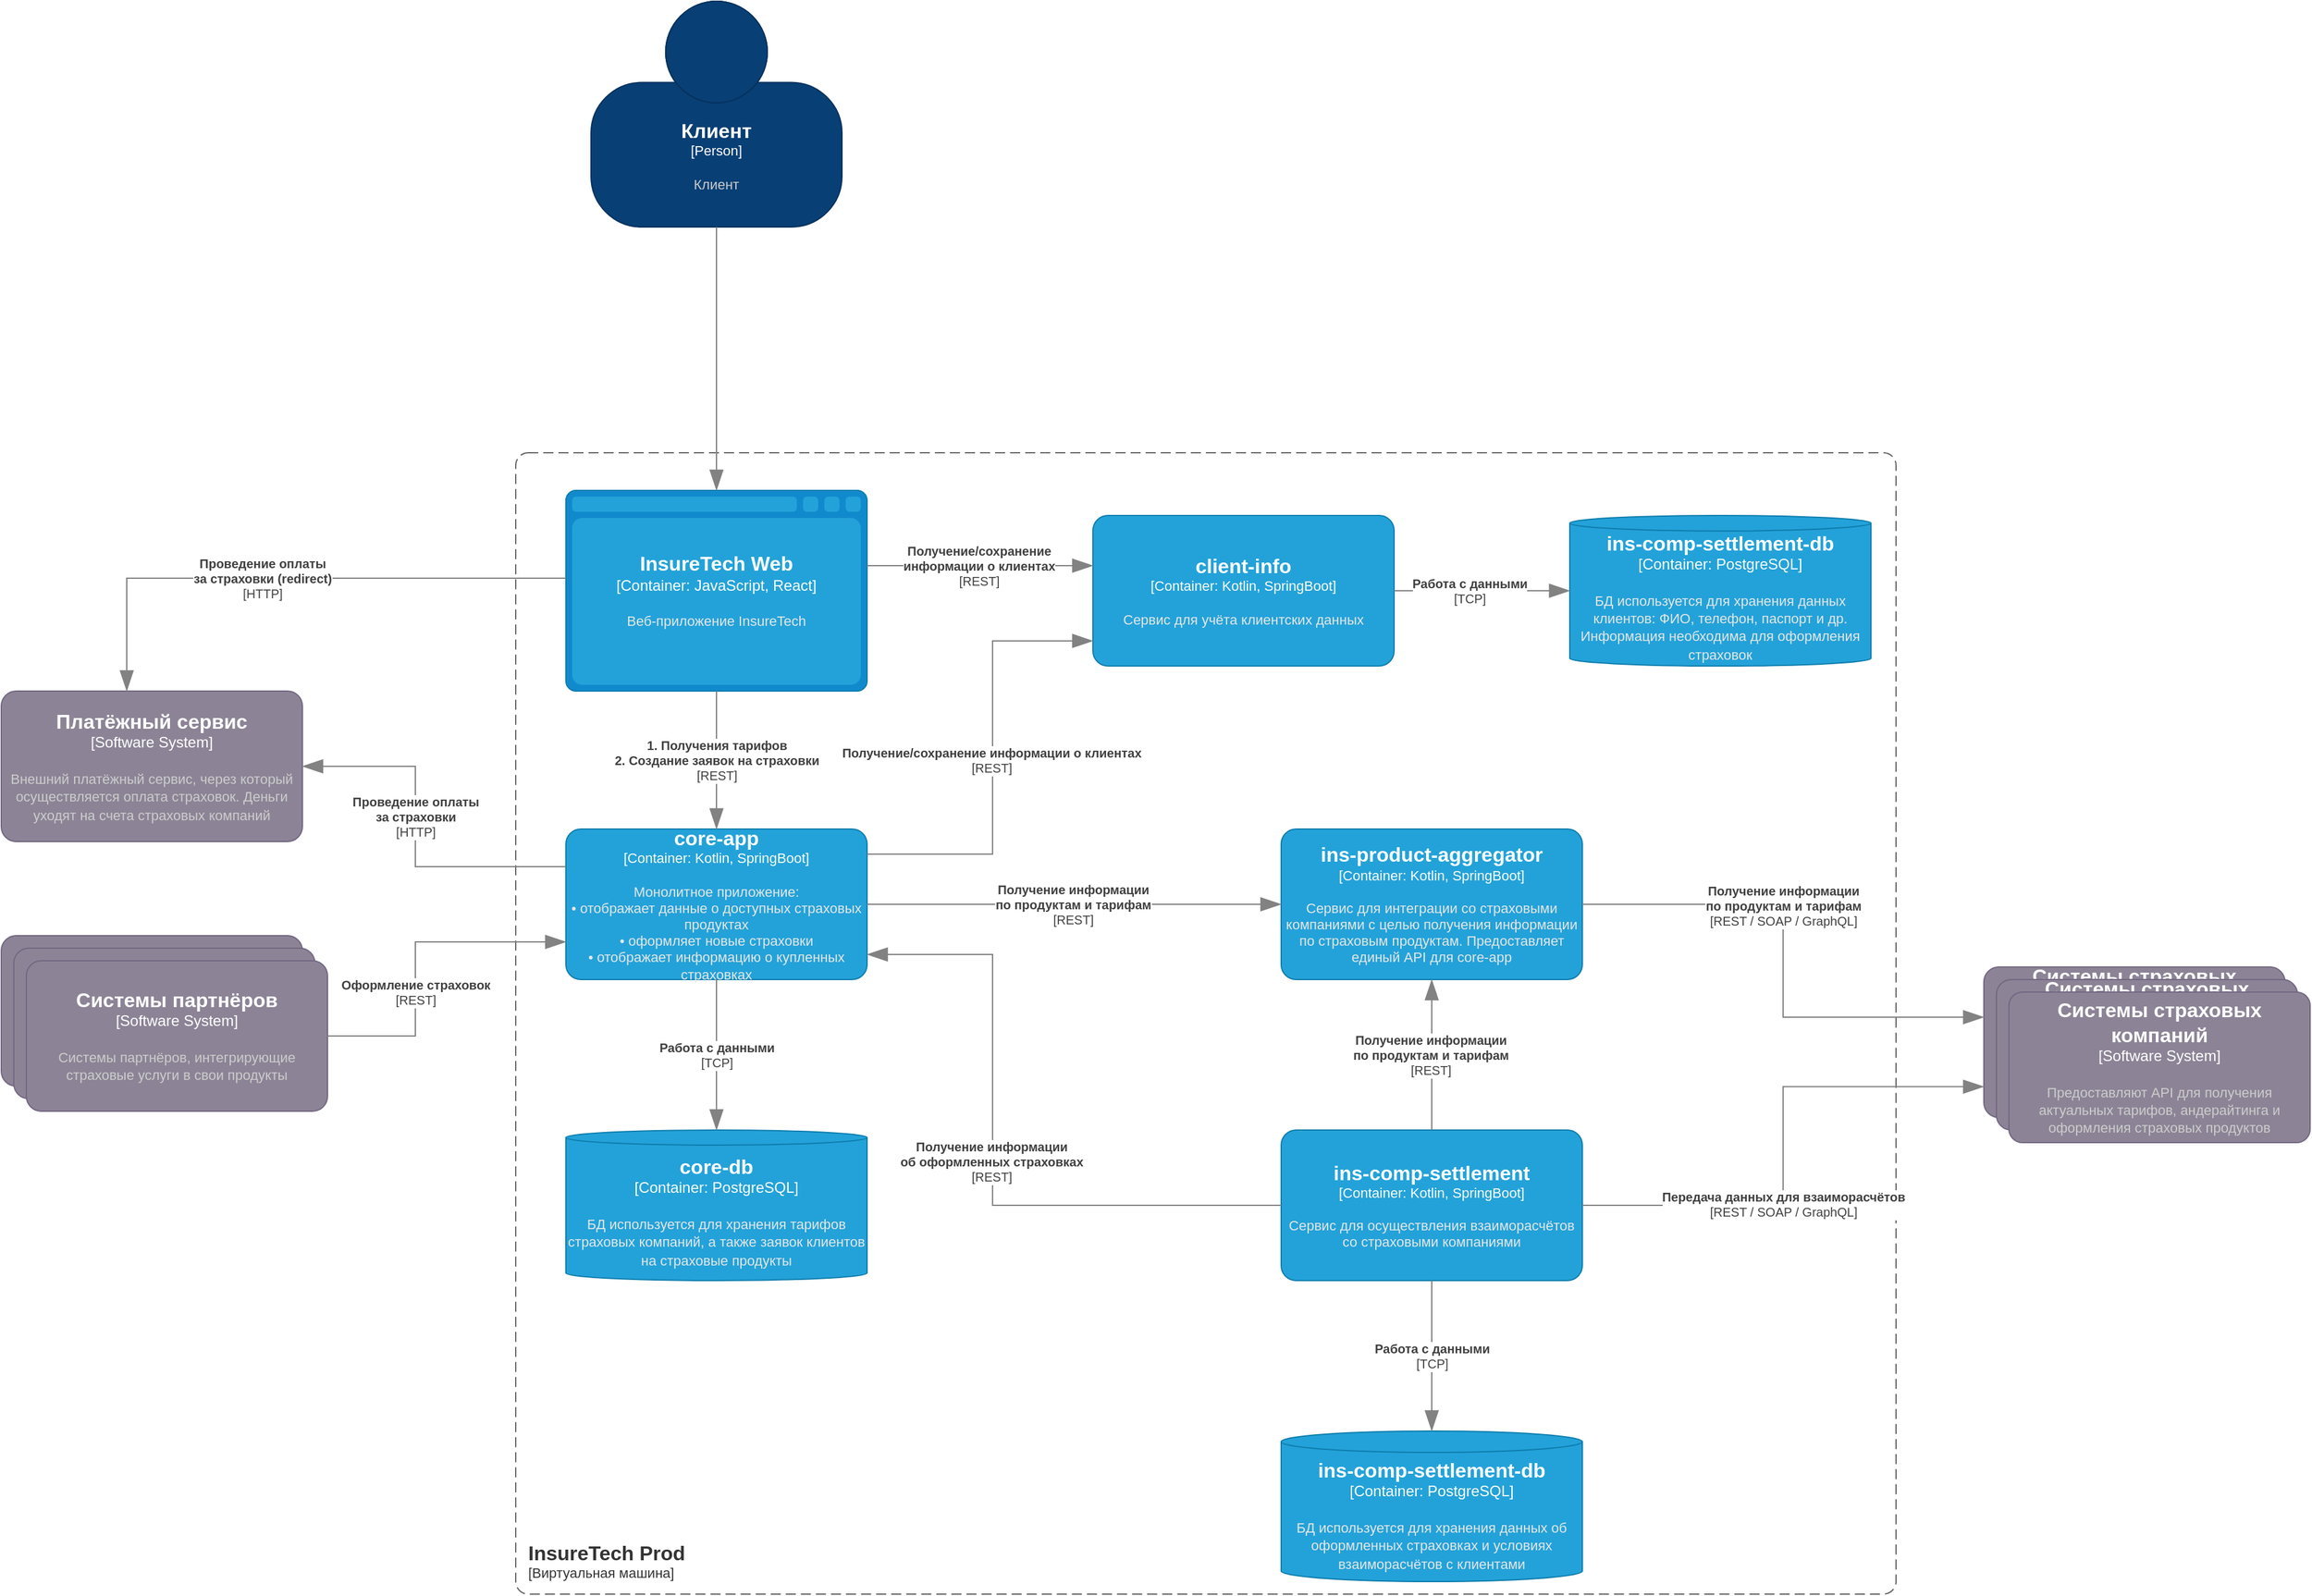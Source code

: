 <mxfile>
    <diagram id="51zmUan4mFf6pz3q3UUt" name="InsureTech">
        <mxGraphModel dx="1521" dy="2517" grid="1" gridSize="10" guides="1" tooltips="1" connect="1" arrows="1" fold="1" page="1" pageScale="1" pageWidth="827" pageHeight="1169" math="0" shadow="0">
            <root>
                <mxCell id="0"/>
                <mxCell id="1" parent="0"/>
                <object placeholders="1" c4Name="InsureTech Prod" c4Type="SystemScopeBoundary" c4Application="Виртуальная машина" label="&lt;font style=&quot;font-size: 16px&quot;&gt;&lt;b&gt;&lt;div style=&quot;text-align: left&quot;&gt;%c4Name%&lt;/div&gt;&lt;/b&gt;&lt;/font&gt;&lt;div style=&quot;text-align: left&quot;&gt;[%c4Application%]&lt;/div&gt;" id="uZ0quFO-MIEIE11IO5jD-1">
                    <mxCell style="rounded=1;fontSize=11;whiteSpace=wrap;html=1;dashed=1;arcSize=20;fillColor=none;strokeColor=#666666;fontColor=#333333;labelBackgroundColor=none;align=left;verticalAlign=bottom;labelBorderColor=none;spacingTop=0;spacing=10;dashPattern=8 4;metaEdit=1;rotatable=0;perimeter=rectanglePerimeter;noLabel=0;labelPadding=0;allowArrows=0;connectable=0;expand=0;recursiveResize=0;editable=1;pointerEvents=0;absoluteArcSize=1;points=[[0.25,0,0],[0.5,0,0],[0.75,0,0],[1,0.25,0],[1,0.5,0],[1,0.75,0],[0.75,1,0],[0.5,1,0],[0.25,1,0],[0,0.75,0],[0,0.5,0],[0,0.25,0]];" parent="1" vertex="1">
                        <mxGeometry x="450" y="130" width="1100" height="910" as="geometry"/>
                    </mxCell>
                </object>
                <object placeholders="1" c4Type="core-db" c4Container="Container" c4Technology="PostgreSQL" c4Description="БД используется для хранения тарифов страховых компаний, а также заявок клиентов на страховые продукты" label="&lt;font style=&quot;font-size: 16px&quot;&gt;&lt;b&gt;%c4Type%&lt;/b&gt;&lt;/font&gt;&lt;div&gt;[%c4Container%:&amp;nbsp;%c4Technology%]&lt;/div&gt;&lt;br&gt;&lt;div&gt;&lt;font style=&quot;font-size: 11px&quot;&gt;&lt;font color=&quot;#E6E6E6&quot;&gt;%c4Description%&lt;/font&gt;&lt;/div&gt;" id="uZ0quFO-MIEIE11IO5jD-2">
                    <mxCell style="shape=cylinder3;size=6.0;whiteSpace=wrap;html=1;boundedLbl=1;rounded=0;labelBackgroundColor=none;fillColor=#23A2D9;fontSize=12;fontColor=#ffffff;align=center;strokeColor=#0E7DAD;metaEdit=1;points=[[0.5,0,0],[1,0.25,0],[1,0.5,0],[1,0.75,0],[0.5,1,0],[0,0.75,0],[0,0.5,0],[0,0.25,0]];resizable=0;" parent="1" vertex="1">
                        <mxGeometry x="490" y="670" width="240" height="120" as="geometry"/>
                    </mxCell>
                </object>
                <object placeholders="1" c4Name="core-app" c4Type="Container" c4Technology="Kotlin, SpringBoot" c4Description="Монолитное приложение:&#xa;• отображает данные о доступных страховых продуктах&#xa;• оформляет новые страховки&#xa;• отображает информацию о купленных страховках" label="&lt;font style=&quot;font-size: 16px&quot;&gt;&lt;b&gt;%c4Name%&lt;/b&gt;&lt;/font&gt;&lt;div&gt;[%c4Type%: %c4Technology%]&lt;/div&gt;&lt;br&gt;&lt;div&gt;&lt;font style=&quot;font-size: 11px&quot;&gt;&lt;font color=&quot;#E6E6E6&quot;&gt;%c4Description%&lt;/font&gt;&lt;/div&gt;" id="uZ0quFO-MIEIE11IO5jD-3">
                    <mxCell style="rounded=1;whiteSpace=wrap;html=1;fontSize=11;labelBackgroundColor=none;fillColor=#23A2D9;fontColor=#ffffff;align=center;arcSize=10;strokeColor=#0E7DAD;metaEdit=1;resizable=0;points=[[0.25,0,0],[0.5,0,0],[0.75,0,0],[1,0.25,0],[1,0.5,0],[1,0.75,0],[0.75,1,0],[0.5,1,0],[0.25,1,0],[0,0.75,0],[0,0.5,0],[0,0.25,0]];" parent="1" vertex="1">
                        <mxGeometry x="490" y="430" width="240" height="120" as="geometry"/>
                    </mxCell>
                </object>
                <object placeholders="1" c4Type="InsureTech Web" c4Container="Container" c4Technology="JavaScript, React" c4Description="Веб-приложение InsureTech" label="&lt;font style=&quot;font-size: 16px&quot;&gt;&lt;b&gt;%c4Type%&lt;/b&gt;&lt;/font&gt;&lt;div&gt;[%c4Container%:&amp;nbsp;%c4Technology%]&lt;/div&gt;&lt;br&gt;&lt;div&gt;&lt;font style=&quot;font-size: 11px&quot;&gt;&lt;font color=&quot;#E6E6E6&quot;&gt;%c4Description%&lt;/font&gt;&lt;/div&gt;" id="uZ0quFO-MIEIE11IO5jD-4">
                    <mxCell style="shape=mxgraph.c4.webBrowserContainer2;whiteSpace=wrap;html=1;boundedLbl=1;rounded=0;labelBackgroundColor=none;strokeColor=#118ACD;fillColor=#23A2D9;strokeColor=#118ACD;strokeColor2=#0E7DAD;fontSize=12;fontColor=#ffffff;align=center;metaEdit=1;points=[[0.5,0,0],[1,0.25,0],[1,0.5,0],[1,0.75,0],[0.5,1,0],[0,0.75,0],[0,0.5,0],[0,0.25,0]];resizable=0;" parent="1" vertex="1">
                        <mxGeometry x="490" y="160" width="240" height="160" as="geometry"/>
                    </mxCell>
                </object>
                <object placeholders="1" c4Type="Relationship" c4Technology="REST" c4Description="1. Получения тарифов&#xa;2. Создание заявок на страховки" label="&lt;div style=&quot;text-align: left&quot;&gt;&lt;div style=&quot;text-align: center&quot;&gt;&lt;b&gt;%c4Description%&lt;/b&gt;&lt;/div&gt;&lt;div style=&quot;text-align: center&quot;&gt;[%c4Technology%]&lt;/div&gt;&lt;/div&gt;" id="uZ0quFO-MIEIE11IO5jD-5">
                    <mxCell style="endArrow=blockThin;html=1;fontSize=10;fontColor=#404040;strokeWidth=1;endFill=1;strokeColor=#828282;elbow=vertical;metaEdit=1;endSize=14;startSize=14;jumpStyle=arc;jumpSize=16;rounded=0;edgeStyle=orthogonalEdgeStyle;" parent="1" source="uZ0quFO-MIEIE11IO5jD-4" target="uZ0quFO-MIEIE11IO5jD-3" edge="1">
                        <mxGeometry width="240" relative="1" as="geometry">
                            <mxPoint x="550" y="290" as="sourcePoint"/>
                            <mxPoint x="790" y="290" as="targetPoint"/>
                            <Array as="points">
                                <mxPoint x="610" y="160"/>
                            </Array>
                        </mxGeometry>
                    </mxCell>
                </object>
                <object placeholders="1" c4Type="Relationship" c4Technology="TCP" c4Description="Работа с данными" label="&lt;div style=&quot;text-align: left&quot;&gt;&lt;div style=&quot;text-align: center&quot;&gt;&lt;b&gt;%c4Description%&lt;/b&gt;&lt;/div&gt;&lt;div style=&quot;text-align: center&quot;&gt;[%c4Technology%]&lt;/div&gt;&lt;/div&gt;" id="uZ0quFO-MIEIE11IO5jD-6">
                    <mxCell style="endArrow=blockThin;html=1;fontSize=10;fontColor=#404040;strokeWidth=1;endFill=1;strokeColor=#828282;elbow=vertical;metaEdit=1;endSize=14;startSize=14;jumpStyle=arc;jumpSize=16;rounded=0;edgeStyle=orthogonalEdgeStyle;" parent="1" source="uZ0quFO-MIEIE11IO5jD-3" target="uZ0quFO-MIEIE11IO5jD-2" edge="1">
                        <mxGeometry width="240" relative="1" as="geometry">
                            <mxPoint x="600" y="600" as="sourcePoint"/>
                            <mxPoint x="840" y="600" as="targetPoint"/>
                        </mxGeometry>
                    </mxCell>
                </object>
                <object placeholders="1" c4Name="Системы партнеров" c4Type="Software System" c4Description="Системы партнеров, интегрирующие страховые услуги в свои продукты" label="&lt;font style=&quot;font-size: 16px&quot;&gt;&lt;b&gt;%c4Name%&lt;/b&gt;&lt;/font&gt;&lt;div&gt;[%c4Type%]&lt;/div&gt;&lt;br&gt;&lt;div&gt;&lt;font style=&quot;font-size: 11px&quot;&gt;&lt;font color=&quot;#cccccc&quot;&gt;%c4Description%&lt;/font&gt;&lt;/div&gt;" id="uZ0quFO-MIEIE11IO5jD-7">
                    <mxCell style="rounded=1;whiteSpace=wrap;html=1;labelBackgroundColor=none;fillColor=#8C8496;fontColor=#ffffff;align=center;arcSize=10;strokeColor=#736782;metaEdit=1;resizable=0;points=[[0.25,0,0],[0.5,0,0],[0.75,0,0],[1,0.25,0],[1,0.5,0],[1,0.75,0],[0.75,1,0],[0.5,1,0],[0.25,1,0],[0,0.75,0],[0,0.5,0],[0,0.25,0]];" parent="1" vertex="1">
                        <mxGeometry x="40" y="515" width="240" height="120" as="geometry"/>
                    </mxCell>
                </object>
                <object placeholders="1" c4Name="Системы партнеров" c4Type="Software System" c4Description="Системы партнеров, интегрирующие страховые услуги в свои продукты" label="&lt;font style=&quot;font-size: 16px&quot;&gt;&lt;b&gt;%c4Name%&lt;/b&gt;&lt;/font&gt;&lt;div&gt;[%c4Type%]&lt;/div&gt;&lt;br&gt;&lt;div&gt;&lt;font style=&quot;font-size: 11px&quot;&gt;&lt;font color=&quot;#cccccc&quot;&gt;%c4Description%&lt;/font&gt;&lt;/div&gt;" id="uZ0quFO-MIEIE11IO5jD-8">
                    <mxCell style="rounded=1;whiteSpace=wrap;html=1;labelBackgroundColor=none;fillColor=#8C8496;fontColor=#ffffff;align=center;arcSize=10;strokeColor=#736782;metaEdit=1;resizable=0;points=[[0.25,0,0],[0.5,0,0],[0.75,0,0],[1,0.25,0],[1,0.5,0],[1,0.75,0],[0.75,1,0],[0.5,1,0],[0.25,1,0],[0,0.75,0],[0,0.5,0],[0,0.25,0]];" parent="1" vertex="1">
                        <mxGeometry x="50" y="525" width="240" height="120" as="geometry"/>
                    </mxCell>
                </object>
                <object placeholders="1" c4Name="Системы партнёров" c4Type="Software System" c4Description="Системы партнёров, интегрирующие страховые услуги в свои продукты" label="&lt;font style=&quot;font-size: 16px&quot;&gt;&lt;b&gt;%c4Name%&lt;/b&gt;&lt;/font&gt;&lt;div&gt;[%c4Type%]&lt;/div&gt;&lt;br&gt;&lt;div&gt;&lt;font style=&quot;font-size: 11px&quot;&gt;&lt;font color=&quot;#cccccc&quot;&gt;%c4Description%&lt;/font&gt;&lt;/div&gt;" id="uZ0quFO-MIEIE11IO5jD-9">
                    <mxCell style="rounded=1;whiteSpace=wrap;html=1;labelBackgroundColor=none;fillColor=#8C8496;fontColor=#ffffff;align=center;arcSize=10;strokeColor=#736782;metaEdit=1;resizable=0;points=[[0.25,0,0],[0.5,0,0],[0.75,0,0],[1,0.25,0],[1,0.5,0],[1,0.75,0],[0.75,1,0],[0.5,1,0],[0.25,1,0],[0,0.75,0],[0,0.5,0],[0,0.25,0]];" parent="1" vertex="1">
                        <mxGeometry x="60" y="535" width="240" height="120" as="geometry"/>
                    </mxCell>
                </object>
                <object placeholders="1" c4Type="Relationship" c4Technology="REST" c4Description="Оформление страховок" label="&lt;div style=&quot;text-align: left&quot;&gt;&lt;div style=&quot;text-align: center&quot;&gt;&lt;b&gt;%c4Description%&lt;/b&gt;&lt;/div&gt;&lt;div style=&quot;text-align: center&quot;&gt;[%c4Technology%]&lt;/div&gt;&lt;/div&gt;" id="uZ0quFO-MIEIE11IO5jD-10">
                    <mxCell style="endArrow=blockThin;html=1;fontSize=10;fontColor=#404040;strokeWidth=1;endFill=1;strokeColor=#828282;elbow=vertical;metaEdit=1;endSize=14;startSize=14;jumpStyle=arc;jumpSize=16;rounded=0;edgeStyle=orthogonalEdgeStyle;" parent="1" source="uZ0quFO-MIEIE11IO5jD-9" target="uZ0quFO-MIEIE11IO5jD-3" edge="1">
                        <mxGeometry x="-0.207" width="240" relative="1" as="geometry">
                            <mxPoint x="50" y="415" as="sourcePoint"/>
                            <mxPoint x="490" y="595" as="targetPoint"/>
                            <Array as="points">
                                <mxPoint x="370" y="595"/>
                                <mxPoint x="370" y="520"/>
                            </Array>
                            <mxPoint as="offset"/>
                        </mxGeometry>
                    </mxCell>
                </object>
                <object placeholders="1" c4Name="Системы страховых компаний" c4Type="Software System" c4Description="Системы страховых компаний, предоставляющие API для получения актуальных тарифов, андерайтинга и оформления страховых продуктов" label="&lt;font style=&quot;font-size: 16px&quot;&gt;&lt;b&gt;%c4Name%&lt;/b&gt;&lt;/font&gt;&lt;div&gt;[%c4Type%]&lt;/div&gt;&lt;br&gt;&lt;div&gt;&lt;font style=&quot;font-size: 11px&quot;&gt;&lt;font color=&quot;#cccccc&quot;&gt;%c4Description%&lt;/font&gt;&lt;/div&gt;" id="uZ0quFO-MIEIE11IO5jD-11">
                    <mxCell style="rounded=1;whiteSpace=wrap;html=1;labelBackgroundColor=none;fillColor=#8C8496;fontColor=#ffffff;align=center;arcSize=10;strokeColor=#736782;metaEdit=1;resizable=0;points=[[0.25,0,0],[0.5,0,0],[0.75,0,0],[1,0.25,0],[1,0.5,0],[1,0.75,0],[0.75,1,0],[0.5,1,0],[0.25,1,0],[0,0.75,0],[0,0.5,0],[0,0.25,0]];" parent="1" vertex="1">
                        <mxGeometry x="1620" y="540" width="240" height="120" as="geometry"/>
                    </mxCell>
                </object>
                <object placeholders="1" c4Name="Системы страховых компаний" c4Type="Software System" c4Description="Системы страховых компаний, предоставляющие API для получения актуальных тарифов, андерайтинга и оформления страховых продуктов" label="&lt;font style=&quot;font-size: 16px&quot;&gt;&lt;b&gt;%c4Name%&lt;/b&gt;&lt;/font&gt;&lt;div&gt;[%c4Type%]&lt;/div&gt;&lt;br&gt;&lt;div&gt;&lt;font style=&quot;font-size: 11px&quot;&gt;&lt;font color=&quot;#cccccc&quot;&gt;%c4Description%&lt;/font&gt;&lt;/div&gt;" id="uZ0quFO-MIEIE11IO5jD-12">
                    <mxCell style="rounded=1;whiteSpace=wrap;html=1;labelBackgroundColor=none;fillColor=#8C8496;fontColor=#ffffff;align=center;arcSize=10;strokeColor=#736782;metaEdit=1;resizable=0;points=[[0.25,0,0],[0.5,0,0],[0.75,0,0],[1,0.25,0],[1,0.5,0],[1,0.75,0],[0.75,1,0],[0.5,1,0],[0.25,1,0],[0,0.75,0],[0,0.5,0],[0,0.25,0]];" parent="1" vertex="1">
                        <mxGeometry x="1630" y="550" width="240" height="120" as="geometry"/>
                    </mxCell>
                </object>
                <object placeholders="1" c4Name="Системы страховых компаний" c4Type="Software System" c4Description="Предоставляют API для получения актуальных тарифов, андерайтинга и оформления страховых продуктов" label="&lt;font style=&quot;font-size: 16px&quot;&gt;&lt;b&gt;%c4Name%&lt;/b&gt;&lt;/font&gt;&lt;div&gt;[%c4Type%]&lt;/div&gt;&lt;br&gt;&lt;div&gt;&lt;font style=&quot;font-size: 11px&quot;&gt;&lt;font color=&quot;#cccccc&quot;&gt;%c4Description%&lt;/font&gt;&lt;/div&gt;" id="uZ0quFO-MIEIE11IO5jD-13">
                    <mxCell style="rounded=1;whiteSpace=wrap;html=1;labelBackgroundColor=none;fillColor=#8C8496;fontColor=#ffffff;align=center;arcSize=9;strokeColor=#736782;metaEdit=1;resizable=0;points=[[0.25,0,0],[0.5,0,0],[0.75,0,0],[1,0.25,0],[1,0.5,0],[1,0.75,0],[0.75,1,0],[0.5,1,0],[0.25,1,0],[0,0.75,0],[0,0.5,0],[0,0.25,0]];" parent="1" vertex="1">
                        <mxGeometry x="1640" y="560" width="240" height="120" as="geometry"/>
                    </mxCell>
                </object>
                <object placeholders="1" c4Name="ins-product-aggregator" c4Type="Container" c4Technology="Kotlin, SpringBoot" c4Description="Сервис для интеграции со страховыми компаниями с целью получения информации по страховым продуктам. Предоставляет единый API для core-app" label="&lt;font style=&quot;font-size: 16px&quot;&gt;&lt;b&gt;%c4Name%&lt;/b&gt;&lt;/font&gt;&lt;div&gt;[%c4Type%: %c4Technology%]&lt;/div&gt;&lt;br&gt;&lt;div&gt;&lt;font style=&quot;font-size: 11px&quot;&gt;&lt;font color=&quot;#E6E6E6&quot;&gt;%c4Description%&lt;/font&gt;&lt;/div&gt;" id="uZ0quFO-MIEIE11IO5jD-16">
                    <mxCell style="rounded=1;whiteSpace=wrap;html=1;fontSize=11;labelBackgroundColor=none;fillColor=#23A2D9;fontColor=#ffffff;align=center;arcSize=10;strokeColor=#0E7DAD;metaEdit=1;resizable=0;points=[[0.25,0,0],[0.5,0,0],[0.75,0,0],[1,0.25,0],[1,0.5,0],[1,0.75,0],[0.75,1,0],[0.5,1,0],[0.25,1,0],[0,0.75,0],[0,0.5,0],[0,0.25,0]];" parent="1" vertex="1">
                        <mxGeometry x="1060" y="430" width="240" height="120" as="geometry"/>
                    </mxCell>
                </object>
                <object placeholders="1" c4Type="Relationship" c4Technology="REST / SOAP / GraphQL" c4Description="Получение информации &#xa;по продуктам и тарифам" label="&lt;div style=&quot;text-align: left&quot;&gt;&lt;div style=&quot;text-align: center&quot;&gt;&lt;b&gt;%c4Description%&lt;/b&gt;&lt;/div&gt;&lt;div style=&quot;text-align: center&quot;&gt;[%c4Technology%]&lt;/div&gt;&lt;/div&gt;" id="uZ0quFO-MIEIE11IO5jD-17">
                    <mxCell style="endArrow=blockThin;html=1;fontSize=10;fontColor=#404040;strokeWidth=1;endFill=1;strokeColor=#828282;elbow=vertical;metaEdit=1;endSize=14;startSize=14;jumpStyle=arc;jumpSize=16;rounded=0;edgeStyle=orthogonalEdgeStyle;" parent="1" source="uZ0quFO-MIEIE11IO5jD-16" target="uZ0quFO-MIEIE11IO5jD-11" edge="1">
                        <mxGeometry x="-0.214" width="240" relative="1" as="geometry">
                            <mxPoint x="870" y="390" as="sourcePoint"/>
                            <mxPoint x="1110" y="390" as="targetPoint"/>
                            <mxPoint as="offset"/>
                            <Array as="points">
                                <mxPoint x="1460" y="490"/>
                                <mxPoint x="1460" y="580"/>
                            </Array>
                        </mxGeometry>
                    </mxCell>
                </object>
                <object placeholders="1" c4Type="Relationship" c4Technology="REST" c4Description="Получение информации &#xa;по продуктам и тарифам" label="&lt;div style=&quot;text-align: left&quot;&gt;&lt;div style=&quot;text-align: center&quot;&gt;&lt;b&gt;%c4Description%&lt;/b&gt;&lt;/div&gt;&lt;div style=&quot;text-align: center&quot;&gt;[%c4Technology%]&lt;/div&gt;&lt;/div&gt;" id="uZ0quFO-MIEIE11IO5jD-18">
                    <mxCell style="endArrow=blockThin;html=1;fontSize=10;fontColor=#404040;strokeWidth=1;endFill=1;strokeColor=#828282;elbow=vertical;metaEdit=1;endSize=14;startSize=14;jumpStyle=arc;jumpSize=16;rounded=0;edgeStyle=orthogonalEdgeStyle;" parent="1" source="uZ0quFO-MIEIE11IO5jD-3" target="uZ0quFO-MIEIE11IO5jD-16" edge="1">
                        <mxGeometry width="240" relative="1" as="geometry">
                            <mxPoint x="1190" y="500" as="sourcePoint"/>
                            <mxPoint x="1370" y="500" as="targetPoint"/>
                            <mxPoint x="-1" as="offset"/>
                            <Array as="points">
                                <mxPoint x="820" y="490"/>
                                <mxPoint x="820" y="490"/>
                            </Array>
                        </mxGeometry>
                    </mxCell>
                </object>
                <object placeholders="1" c4Name="ins-comp-settlement" c4Type="Container" c4Technology="Kotlin, SpringBoot" c4Description="Сервис для осуществления взаиморасчётов со страховыми компаниями" label="&lt;font style=&quot;font-size: 16px&quot;&gt;&lt;b&gt;%c4Name%&lt;/b&gt;&lt;/font&gt;&lt;div&gt;[%c4Type%: %c4Technology%]&lt;/div&gt;&lt;br&gt;&lt;div&gt;&lt;font style=&quot;font-size: 11px&quot;&gt;&lt;font color=&quot;#E6E6E6&quot;&gt;%c4Description%&lt;/font&gt;&lt;/div&gt;" id="uZ0quFO-MIEIE11IO5jD-19">
                    <mxCell style="rounded=1;whiteSpace=wrap;html=1;fontSize=11;labelBackgroundColor=none;fillColor=#23A2D9;fontColor=#ffffff;align=center;arcSize=10;strokeColor=#0E7DAD;metaEdit=1;resizable=0;points=[[0.25,0,0],[0.5,0,0],[0.75,0,0],[1,0.25,0],[1,0.5,0],[1,0.75,0],[0.75,1,0],[0.5,1,0],[0.25,1,0],[0,0.75,0],[0,0.5,0],[0,0.25,0]];" parent="1" vertex="1">
                        <mxGeometry x="1060" y="670" width="240" height="120" as="geometry"/>
                    </mxCell>
                </object>
                <object placeholders="1" c4Name="Клиент" c4Type="Person" c4Description="Клиент" label="&lt;font style=&quot;font-size: 16px&quot;&gt;&lt;b&gt;%c4Name%&lt;/b&gt;&lt;/font&gt;&lt;div&gt;[%c4Type%]&lt;/div&gt;&lt;br&gt;&lt;div&gt;&lt;font style=&quot;font-size: 11px&quot;&gt;&lt;font color=&quot;#cccccc&quot;&gt;%c4Description%&lt;/font&gt;&lt;/div&gt;" id="uZ0quFO-MIEIE11IO5jD-23">
                    <mxCell style="html=1;fontSize=11;dashed=0;whiteSpace=wrap;fillColor=#083F75;strokeColor=#06315C;fontColor=#ffffff;shape=mxgraph.c4.person2;align=center;metaEdit=1;points=[[0.5,0,0],[1,0.5,0],[1,0.75,0],[0.75,1,0],[0.5,1,0],[0.25,1,0],[0,0.75,0],[0,0.5,0]];resizable=0;" parent="1" vertex="1">
                        <mxGeometry x="510" y="-230" width="200" height="180" as="geometry"/>
                    </mxCell>
                </object>
                <object placeholders="1" c4Type="Relationship" id="uZ0quFO-MIEIE11IO5jD-24">
                    <mxCell style="endArrow=blockThin;html=1;fontSize=10;fontColor=#404040;strokeWidth=1;endFill=1;strokeColor=#828282;elbow=vertical;metaEdit=1;endSize=14;startSize=14;jumpStyle=arc;jumpSize=16;rounded=0;edgeStyle=orthogonalEdgeStyle;" parent="1" source="uZ0quFO-MIEIE11IO5jD-23" target="uZ0quFO-MIEIE11IO5jD-4" edge="1">
                        <mxGeometry width="240" relative="1" as="geometry">
                            <mxPoint x="650" y="10" as="sourcePoint"/>
                            <mxPoint x="890" y="10" as="targetPoint"/>
                        </mxGeometry>
                    </mxCell>
                </object>
                <object placeholders="1" c4Type="ins-comp-settlement-db" c4Container="Container" c4Technology="PostgreSQL" c4Description="БД используется для хранения данных об оформленных страховках и условиях взаиморасчётов с клиентами" label="&lt;font style=&quot;font-size: 16px&quot;&gt;&lt;b&gt;%c4Type%&lt;/b&gt;&lt;/font&gt;&lt;div&gt;[%c4Container%:&amp;nbsp;%c4Technology%]&lt;/div&gt;&lt;br&gt;&lt;div&gt;&lt;font style=&quot;font-size: 11px&quot;&gt;&lt;font color=&quot;#E6E6E6&quot;&gt;%c4Description%&lt;/font&gt;&lt;/div&gt;" id="uZ0quFO-MIEIE11IO5jD-28">
                    <mxCell style="shape=cylinder3;size=8.51;whiteSpace=wrap;html=1;boundedLbl=1;rounded=0;labelBackgroundColor=none;fillColor=#23A2D9;fontSize=12;fontColor=#ffffff;align=center;strokeColor=#0E7DAD;metaEdit=1;points=[[0.5,0,0],[1,0.25,0],[1,0.5,0],[1,0.75,0],[0.5,1,0],[0,0.75,0],[0,0.5,0],[0,0.25,0]];resizable=0;" parent="1" vertex="1">
                        <mxGeometry x="1060" y="910" width="240" height="120" as="geometry"/>
                    </mxCell>
                </object>
                <object placeholders="1" c4Type="Relationship" c4Technology="TCP" c4Description="Работа с данными" label="&lt;div style=&quot;text-align: left&quot;&gt;&lt;div style=&quot;text-align: center&quot;&gt;&lt;b&gt;%c4Description%&lt;/b&gt;&lt;/div&gt;&lt;div style=&quot;text-align: center&quot;&gt;[%c4Technology%]&lt;/div&gt;&lt;/div&gt;" id="uZ0quFO-MIEIE11IO5jD-29">
                    <mxCell style="endArrow=blockThin;html=1;fontSize=10;fontColor=#404040;strokeWidth=1;endFill=1;strokeColor=#828282;elbow=vertical;metaEdit=1;endSize=14;startSize=14;jumpStyle=arc;jumpSize=16;rounded=0;edgeStyle=orthogonalEdgeStyle;" parent="1" source="uZ0quFO-MIEIE11IO5jD-19" target="uZ0quFO-MIEIE11IO5jD-28" edge="1">
                        <mxGeometry width="240" relative="1" as="geometry">
                            <mxPoint x="740" y="800" as="sourcePoint"/>
                            <mxPoint x="740" y="920" as="targetPoint"/>
                        </mxGeometry>
                    </mxCell>
                </object>
                <object placeholders="1" c4Type="Relationship" c4Technology="REST / SOAP / GraphQL" c4Description="Передача данных для взаиморасчётов" label="&lt;div style=&quot;text-align: left&quot;&gt;&lt;div style=&quot;text-align: center&quot;&gt;&lt;b&gt;%c4Description%&lt;/b&gt;&lt;/div&gt;&lt;div style=&quot;text-align: center&quot;&gt;[%c4Technology%]&lt;/div&gt;&lt;/div&gt;" id="uZ0quFO-MIEIE11IO5jD-32">
                    <mxCell style="endArrow=blockThin;html=1;fontSize=10;fontColor=#404040;strokeWidth=1;endFill=1;strokeColor=#828282;elbow=vertical;metaEdit=1;endSize=14;startSize=14;jumpStyle=arc;jumpSize=16;rounded=0;edgeStyle=orthogonalEdgeStyle;entryX=0;entryY=0.795;entryDx=0;entryDy=0;entryPerimeter=0;" parent="1" source="uZ0quFO-MIEIE11IO5jD-19" target="uZ0quFO-MIEIE11IO5jD-11" edge="1">
                        <mxGeometry x="-0.221" width="240" relative="1" as="geometry">
                            <mxPoint x="1160" y="500" as="sourcePoint"/>
                            <mxPoint x="1350" y="590" as="targetPoint"/>
                            <mxPoint as="offset"/>
                            <Array as="points">
                                <mxPoint x="1460" y="730"/>
                                <mxPoint x="1460" y="635"/>
                            </Array>
                        </mxGeometry>
                    </mxCell>
                </object>
                <object placeholders="1" c4Type="Relationship" c4Technology="REST" c4Description="Получение информации &#xa;по продуктам и тарифам" label="&lt;div style=&quot;text-align: left&quot;&gt;&lt;div style=&quot;text-align: center&quot;&gt;&lt;b&gt;%c4Description%&lt;/b&gt;&lt;/div&gt;&lt;div style=&quot;text-align: center&quot;&gt;[%c4Technology%]&lt;/div&gt;&lt;/div&gt;" id="uZ0quFO-MIEIE11IO5jD-33">
                    <mxCell style="endArrow=blockThin;html=1;fontSize=10;fontColor=#404040;strokeWidth=1;endFill=1;strokeColor=#828282;elbow=vertical;metaEdit=1;endSize=14;startSize=14;jumpStyle=arc;jumpSize=16;rounded=0;edgeStyle=orthogonalEdgeStyle;" parent="1" source="uZ0quFO-MIEIE11IO5jD-19" target="uZ0quFO-MIEIE11IO5jD-16" edge="1">
                        <mxGeometry width="240" relative="1" as="geometry">
                            <mxPoint x="890" y="470" as="sourcePoint"/>
                            <mxPoint x="1070" y="470" as="targetPoint"/>
                            <mxPoint x="-1" as="offset"/>
                            <Array as="points"/>
                        </mxGeometry>
                    </mxCell>
                </object>
                <object placeholders="1" c4Type="Relationship" c4Technology="REST" c4Description="Получение информации &#xa;об оформленных страховках" label="&lt;div style=&quot;text-align: left&quot;&gt;&lt;div style=&quot;text-align: center&quot;&gt;&lt;b&gt;%c4Description%&lt;/b&gt;&lt;/div&gt;&lt;div style=&quot;text-align: center&quot;&gt;[%c4Technology%]&lt;/div&gt;&lt;/div&gt;" id="uZ0quFO-MIEIE11IO5jD-34">
                    <mxCell style="endArrow=blockThin;html=1;fontSize=10;fontColor=#404040;strokeWidth=1;endFill=1;strokeColor=#828282;elbow=vertical;metaEdit=1;endSize=14;startSize=14;jumpStyle=arc;jumpSize=16;rounded=0;edgeStyle=orthogonalEdgeStyle;" parent="1" source="uZ0quFO-MIEIE11IO5jD-19" target="uZ0quFO-MIEIE11IO5jD-3" edge="1">
                        <mxGeometry width="240" relative="1" as="geometry">
                            <mxPoint x="740" y="470" as="sourcePoint"/>
                            <mxPoint x="920" y="470" as="targetPoint"/>
                            <mxPoint x="-1" as="offset"/>
                            <Array as="points">
                                <mxPoint x="830" y="730"/>
                                <mxPoint x="830" y="530"/>
                            </Array>
                        </mxGeometry>
                    </mxCell>
                </object>
                <object placeholders="1" c4Name="Платёжный сервис" c4Type="Software System" c4Description="Внешний платёжный сервис, через который осуществляется оплата страховок. Деньги уходят на счета страховых компаний" label="&lt;font style=&quot;font-size: 16px&quot;&gt;&lt;b&gt;%c4Name%&lt;/b&gt;&lt;/font&gt;&lt;div&gt;[%c4Type%]&lt;/div&gt;&lt;br&gt;&lt;div&gt;&lt;font style=&quot;font-size: 11px&quot;&gt;&lt;font color=&quot;#cccccc&quot;&gt;%c4Description%&lt;/font&gt;&lt;/div&gt;" id="uZ0quFO-MIEIE11IO5jD-36">
                    <mxCell style="rounded=1;whiteSpace=wrap;html=1;labelBackgroundColor=none;fillColor=#8C8496;fontColor=#ffffff;align=center;arcSize=10;strokeColor=#736782;metaEdit=1;resizable=0;points=[[0.25,0,0],[0.5,0,0],[0.75,0,0],[1,0.25,0],[1,0.5,0],[1,0.75,0],[0.75,1,0],[0.5,1,0],[0.25,1,0],[0,0.75,0],[0,0.5,0],[0,0.25,0]];" parent="1" vertex="1">
                        <mxGeometry x="40" y="320" width="240" height="120" as="geometry"/>
                    </mxCell>
                </object>
                <object placeholders="1" c4Type="Relationship" c4Technology="HTTP" c4Description="Проведение оплаты &#xa;за страховки" label="&lt;div style=&quot;text-align: left&quot;&gt;&lt;div style=&quot;text-align: center&quot;&gt;&lt;b&gt;%c4Description%&lt;/b&gt;&lt;/div&gt;&lt;div style=&quot;text-align: center&quot;&gt;[%c4Technology%]&lt;/div&gt;&lt;/div&gt;" id="uZ0quFO-MIEIE11IO5jD-37">
                    <mxCell style="endArrow=blockThin;html=1;fontSize=10;fontColor=#404040;strokeWidth=1;endFill=1;strokeColor=#828282;elbow=vertical;metaEdit=1;endSize=14;startSize=14;jumpStyle=arc;jumpSize=16;rounded=0;edgeStyle=orthogonalEdgeStyle;" parent="1" source="uZ0quFO-MIEIE11IO5jD-3" target="uZ0quFO-MIEIE11IO5jD-36" edge="1">
                        <mxGeometry x="0.103" width="240" relative="1" as="geometry">
                            <mxPoint x="310" y="605" as="sourcePoint"/>
                            <mxPoint x="500" y="530" as="targetPoint"/>
                            <Array as="points">
                                <mxPoint x="370" y="460"/>
                                <mxPoint x="370" y="380"/>
                            </Array>
                            <mxPoint as="offset"/>
                        </mxGeometry>
                    </mxCell>
                </object>
                <object placeholders="1" c4Type="Relationship" c4Technology="HTTP" c4Description="Проведение оплаты &#xa;за страховки (redirect)" label="&lt;div style=&quot;text-align: left&quot;&gt;&lt;div style=&quot;text-align: center&quot;&gt;&lt;b&gt;%c4Description%&lt;/b&gt;&lt;/div&gt;&lt;div style=&quot;text-align: center&quot;&gt;[%c4Technology%]&lt;/div&gt;&lt;/div&gt;" id="uZ0quFO-MIEIE11IO5jD-38">
                    <mxCell style="endArrow=blockThin;html=1;fontSize=10;fontColor=#404040;strokeWidth=1;endFill=1;strokeColor=#828282;elbow=vertical;metaEdit=1;endSize=14;startSize=14;jumpStyle=arc;jumpSize=16;rounded=0;edgeStyle=orthogonalEdgeStyle;" parent="1" source="uZ0quFO-MIEIE11IO5jD-4" target="uZ0quFO-MIEIE11IO5jD-36" edge="1">
                        <mxGeometry x="0.103" width="240" relative="1" as="geometry">
                            <mxPoint x="500" y="470" as="sourcePoint"/>
                            <mxPoint x="290" y="390" as="targetPoint"/>
                            <Array as="points">
                                <mxPoint x="140" y="230"/>
                            </Array>
                            <mxPoint as="offset"/>
                        </mxGeometry>
                    </mxCell>
                </object>
                <object placeholders="1" c4Name="client-info" c4Type="Container" c4Technology="Kotlin, SpringBoot" c4Description="Сервис для учёта клиентских данных" label="&lt;font style=&quot;font-size: 16px&quot;&gt;&lt;b&gt;%c4Name%&lt;/b&gt;&lt;/font&gt;&lt;div&gt;[%c4Type%: %c4Technology%]&lt;/div&gt;&lt;br&gt;&lt;div&gt;&lt;font style=&quot;font-size: 11px&quot;&gt;&lt;font color=&quot;#E6E6E6&quot;&gt;%c4Description%&lt;/font&gt;&lt;/div&gt;" id="ckVUTfoMV_SZnMC_Z-Nl-1">
                    <mxCell style="rounded=1;whiteSpace=wrap;html=1;fontSize=11;labelBackgroundColor=none;fillColor=#23A2D9;fontColor=#ffffff;align=center;arcSize=10;strokeColor=#0E7DAD;metaEdit=1;resizable=0;points=[[0.25,0,0],[0.5,0,0],[0.75,0,0],[1,0.25,0],[1,0.5,0],[1,0.75,0],[0.75,1,0],[0.5,1,0],[0.25,1,0],[0,0.75,0],[0,0.5,0],[0,0.25,0]];" parent="1" vertex="1">
                        <mxGeometry x="910" y="180" width="240" height="120" as="geometry"/>
                    </mxCell>
                </object>
                <object placeholders="1" c4Type="ins-comp-settlement-db" c4Container="Container" c4Technology="PostgreSQL" c4Description="БД используется для хранения данных клиентов: ФИО, телефон, паспорт и др. Информация необходима для оформления страховок" label="&lt;font style=&quot;font-size: 16px&quot;&gt;&lt;b&gt;%c4Type%&lt;/b&gt;&lt;/font&gt;&lt;div&gt;[%c4Container%:&amp;nbsp;%c4Technology%]&lt;/div&gt;&lt;br&gt;&lt;div&gt;&lt;font style=&quot;font-size: 11px&quot;&gt;&lt;font color=&quot;#E6E6E6&quot;&gt;%c4Description%&lt;/font&gt;&lt;/div&gt;" id="ckVUTfoMV_SZnMC_Z-Nl-2">
                    <mxCell style="shape=cylinder3;size=6.172;whiteSpace=wrap;html=1;boundedLbl=1;rounded=0;labelBackgroundColor=none;fillColor=#23A2D9;fontSize=12;fontColor=#ffffff;align=center;strokeColor=#0E7DAD;metaEdit=1;points=[[0.5,0,0],[1,0.25,0],[1,0.5,0],[1,0.75,0],[0.5,1,0],[0,0.75,0],[0,0.5,0],[0,0.25,0]];resizable=0;" parent="1" vertex="1">
                        <mxGeometry x="1290" y="180" width="240" height="120" as="geometry"/>
                    </mxCell>
                </object>
                <object placeholders="1" c4Type="Relationship" c4Technology="TCP" c4Description="Работа с данными" label="&lt;div style=&quot;text-align: left&quot;&gt;&lt;div style=&quot;text-align: center&quot;&gt;&lt;b&gt;%c4Description%&lt;/b&gt;&lt;/div&gt;&lt;div style=&quot;text-align: center&quot;&gt;[%c4Technology%]&lt;/div&gt;&lt;/div&gt;" id="ckVUTfoMV_SZnMC_Z-Nl-3">
                    <mxCell style="endArrow=blockThin;html=1;fontSize=10;fontColor=#404040;strokeWidth=1;endFill=1;strokeColor=#828282;elbow=vertical;metaEdit=1;endSize=14;startSize=14;jumpStyle=arc;jumpSize=16;rounded=0;edgeStyle=orthogonalEdgeStyle;" parent="1" source="ckVUTfoMV_SZnMC_Z-Nl-1" target="ckVUTfoMV_SZnMC_Z-Nl-2" edge="1">
                        <mxGeometry x="-0.143" width="240" relative="1" as="geometry">
                            <mxPoint x="1040" y="800" as="sourcePoint"/>
                            <mxPoint x="1040" y="920" as="targetPoint"/>
                            <mxPoint as="offset"/>
                        </mxGeometry>
                    </mxCell>
                </object>
                <object placeholders="1" c4Type="Relationship" c4Technology="REST" c4Description="Получение/сохранение информации о клиентах" label="&lt;div style=&quot;text-align: left&quot;&gt;&lt;div style=&quot;text-align: center&quot;&gt;&lt;b&gt;%c4Description%&lt;/b&gt;&lt;/div&gt;&lt;div style=&quot;text-align: center&quot;&gt;[%c4Technology%]&lt;/div&gt;&lt;/div&gt;" id="ckVUTfoMV_SZnMC_Z-Nl-4">
                    <mxCell style="endArrow=blockThin;html=1;fontSize=10;fontColor=#404040;strokeWidth=1;endFill=1;strokeColor=#828282;elbow=vertical;metaEdit=1;endSize=14;startSize=14;jumpStyle=arc;jumpSize=16;rounded=0;edgeStyle=orthogonalEdgeStyle;" parent="1" source="uZ0quFO-MIEIE11IO5jD-3" target="ckVUTfoMV_SZnMC_Z-Nl-1" edge="1">
                        <mxGeometry width="240" relative="1" as="geometry">
                            <mxPoint x="740" y="500" as="sourcePoint"/>
                            <mxPoint x="920" y="500" as="targetPoint"/>
                            <mxPoint x="-1" as="offset"/>
                            <Array as="points">
                                <mxPoint x="830" y="450"/>
                                <mxPoint x="830" y="280"/>
                            </Array>
                        </mxGeometry>
                    </mxCell>
                </object>
                <object placeholders="1" c4Type="Relationship" c4Technology="REST" c4Description="Получение/сохранение&#xa; информации о клиентах" label="&lt;div style=&quot;text-align: left&quot;&gt;&lt;div style=&quot;text-align: center&quot;&gt;&lt;b&gt;%c4Description%&lt;/b&gt;&lt;/div&gt;&lt;div style=&quot;text-align: center&quot;&gt;[%c4Technology%]&lt;/div&gt;&lt;/div&gt;" id="ckVUTfoMV_SZnMC_Z-Nl-5">
                    <mxCell style="endArrow=blockThin;html=1;fontSize=10;fontColor=#404040;strokeWidth=1;endFill=1;strokeColor=#828282;elbow=vertical;metaEdit=1;endSize=14;startSize=14;jumpStyle=arc;jumpSize=16;rounded=0;edgeStyle=orthogonalEdgeStyle;" parent="1" source="uZ0quFO-MIEIE11IO5jD-4" target="ckVUTfoMV_SZnMC_Z-Nl-1" edge="1">
                        <mxGeometry width="240" relative="1" as="geometry">
                            <mxPoint x="740" y="460" as="sourcePoint"/>
                            <mxPoint x="920" y="290" as="targetPoint"/>
                            <mxPoint x="-1" as="offset"/>
                            <Array as="points">
                                <mxPoint x="820" y="220"/>
                                <mxPoint x="820" y="220"/>
                            </Array>
                        </mxGeometry>
                    </mxCell>
                </object>
            </root>
        </mxGraphModel>
    </diagram>
    <diagram name="InsureTechUpdated" id="eQDhBuxUC7pPRE0bbG6r">
        <mxGraphModel dx="1141" dy="2180" grid="1" gridSize="10" guides="1" tooltips="1" connect="1" arrows="1" fold="1" page="1" pageScale="1" pageWidth="827" pageHeight="1169" math="0" shadow="0">
            <root>
                <mxCell id="LqJ-rD9ZLKVOGKAadly7-0"/>
                <mxCell id="LqJ-rD9ZLKVOGKAadly7-1" parent="LqJ-rD9ZLKVOGKAadly7-0"/>
                <object placeholders="1" c4Name="InsureTech Prod" c4Type="SystemScopeBoundary" c4Application="Виртуальная машина" label="&lt;font style=&quot;font-size: 16px&quot;&gt;&lt;b&gt;&lt;div style=&quot;text-align: left&quot;&gt;%c4Name%&lt;/div&gt;&lt;/b&gt;&lt;/font&gt;&lt;div style=&quot;text-align: left&quot;&gt;[%c4Application%]&lt;/div&gt;" id="LqJ-rD9ZLKVOGKAadly7-2">
                    <mxCell style="rounded=1;fontSize=11;whiteSpace=wrap;html=1;dashed=1;arcSize=20;fillColor=none;strokeColor=#666666;fontColor=#333333;labelBackgroundColor=none;align=left;verticalAlign=bottom;labelBorderColor=none;spacingTop=0;spacing=10;dashPattern=8 4;metaEdit=1;rotatable=0;perimeter=rectanglePerimeter;noLabel=0;labelPadding=0;allowArrows=0;connectable=0;expand=0;recursiveResize=0;editable=1;pointerEvents=0;absoluteArcSize=1;points=[[0.25,0,0],[0.5,0,0],[0.75,0,0],[1,0.25,0],[1,0.5,0],[1,0.75,0],[0.75,1,0],[0.5,1,0],[0.25,1,0],[0,0.75,0],[0,0.5,0],[0,0.25,0]];" parent="LqJ-rD9ZLKVOGKAadly7-1" vertex="1">
                        <mxGeometry x="450" y="130" width="1100" height="910" as="geometry"/>
                    </mxCell>
                </object>
                <object placeholders="1" c4Type="core-db" c4Container="Container" c4Technology="PostgreSQL" c4Description="БД используется для хранения тарифов страховых компаний, а также заявок клиентов на страховые продукты" label="&lt;font style=&quot;font-size: 16px&quot;&gt;&lt;b&gt;%c4Type%&lt;/b&gt;&lt;/font&gt;&lt;div&gt;[%c4Container%:&amp;nbsp;%c4Technology%]&lt;/div&gt;&lt;br&gt;&lt;div&gt;&lt;font style=&quot;font-size: 11px&quot;&gt;&lt;font color=&quot;#E6E6E6&quot;&gt;%c4Description%&lt;/font&gt;&lt;/div&gt;" id="LqJ-rD9ZLKVOGKAadly7-3">
                    <mxCell style="shape=cylinder3;size=6.0;whiteSpace=wrap;html=1;boundedLbl=1;rounded=0;labelBackgroundColor=none;fillColor=#23A2D9;fontSize=12;fontColor=#ffffff;align=center;strokeColor=#0E7DAD;metaEdit=1;points=[[0.5,0,0],[1,0.25,0],[1,0.5,0],[1,0.75,0],[0.5,1,0],[0,0.75,0],[0,0.5,0],[0,0.25,0]];resizable=0;" parent="LqJ-rD9ZLKVOGKAadly7-1" vertex="1">
                        <mxGeometry x="490" y="670" width="240" height="120" as="geometry"/>
                    </mxCell>
                </object>
                <object placeholders="1" c4Name="core-app" c4Type="Container" c4Technology="Kotlin, SpringBoot" c4Description="Монолитное приложение:&#xa;• отображает данные о доступных страховых продуктах&#xa;• оформляет новые страховки&#xa;• отображает информацию о купленных страховках" label="&lt;font style=&quot;font-size: 16px&quot;&gt;&lt;b&gt;%c4Name%&lt;/b&gt;&lt;/font&gt;&lt;div&gt;[%c4Type%: %c4Technology%]&lt;/div&gt;&lt;br&gt;&lt;div&gt;&lt;font style=&quot;font-size: 11px&quot;&gt;&lt;font color=&quot;#E6E6E6&quot;&gt;%c4Description%&lt;/font&gt;&lt;/div&gt;" id="LqJ-rD9ZLKVOGKAadly7-4">
                    <mxCell style="rounded=1;whiteSpace=wrap;html=1;fontSize=11;labelBackgroundColor=none;fillColor=#23A2D9;fontColor=#ffffff;align=center;arcSize=10;strokeColor=#0E7DAD;metaEdit=1;resizable=0;points=[[0.25,0,0],[0.5,0,0],[0.75,0,0],[1,0.25,0],[1,0.5,0],[1,0.75,0],[0.75,1,0],[0.5,1,0],[0.25,1,0],[0,0.75,0],[0,0.5,0],[0,0.25,0]];" parent="LqJ-rD9ZLKVOGKAadly7-1" vertex="1">
                        <mxGeometry x="490" y="430" width="240" height="120" as="geometry"/>
                    </mxCell>
                </object>
                <object placeholders="1" c4Type="InsureTech Web" c4Container="Container" c4Technology="JavaScript, React" c4Description="Веб-приложение InsureTech" label="&lt;font style=&quot;font-size: 16px&quot;&gt;&lt;b&gt;%c4Type%&lt;/b&gt;&lt;/font&gt;&lt;div&gt;[%c4Container%:&amp;nbsp;%c4Technology%]&lt;/div&gt;&lt;br&gt;&lt;div&gt;&lt;font style=&quot;font-size: 11px&quot;&gt;&lt;font color=&quot;#E6E6E6&quot;&gt;%c4Description%&lt;/font&gt;&lt;/div&gt;" id="LqJ-rD9ZLKVOGKAadly7-5">
                    <mxCell style="shape=mxgraph.c4.webBrowserContainer2;whiteSpace=wrap;html=1;boundedLbl=1;rounded=0;labelBackgroundColor=none;strokeColor=#118ACD;fillColor=#23A2D9;strokeColor=#118ACD;strokeColor2=#0E7DAD;fontSize=12;fontColor=#ffffff;align=center;metaEdit=1;points=[[0.5,0,0],[1,0.25,0],[1,0.5,0],[1,0.75,0],[0.5,1,0],[0,0.75,0],[0,0.5,0],[0,0.25,0]];resizable=0;" parent="LqJ-rD9ZLKVOGKAadly7-1" vertex="1">
                        <mxGeometry x="490" y="160" width="240" height="160" as="geometry"/>
                    </mxCell>
                </object>
                <object placeholders="1" c4Type="Relationship" c4Technology="REST" c4Description="1. Получения тарифов&#xa;2. Создание заявок на страховки" label="&lt;div style=&quot;text-align: left&quot;&gt;&lt;div style=&quot;text-align: center&quot;&gt;&lt;b&gt;%c4Description%&lt;/b&gt;&lt;/div&gt;&lt;div style=&quot;text-align: center&quot;&gt;[%c4Technology%]&lt;/div&gt;&lt;/div&gt;" id="LqJ-rD9ZLKVOGKAadly7-6">
                    <mxCell style="endArrow=blockThin;html=1;fontSize=10;fontColor=#404040;strokeWidth=1;endFill=1;strokeColor=#828282;elbow=vertical;metaEdit=1;endSize=14;startSize=14;jumpStyle=arc;jumpSize=16;rounded=0;edgeStyle=orthogonalEdgeStyle;" parent="LqJ-rD9ZLKVOGKAadly7-1" source="LqJ-rD9ZLKVOGKAadly7-5" target="LqJ-rD9ZLKVOGKAadly7-4" edge="1">
                        <mxGeometry width="240" relative="1" as="geometry">
                            <mxPoint x="550" y="290" as="sourcePoint"/>
                            <mxPoint x="790" y="290" as="targetPoint"/>
                            <Array as="points">
                                <mxPoint x="610" y="160"/>
                            </Array>
                        </mxGeometry>
                    </mxCell>
                </object>
                <object placeholders="1" c4Type="Relationship" c4Technology="TCP" c4Description="Работа с данными" label="&lt;div style=&quot;text-align: left&quot;&gt;&lt;div style=&quot;text-align: center&quot;&gt;&lt;b&gt;%c4Description%&lt;/b&gt;&lt;/div&gt;&lt;div style=&quot;text-align: center&quot;&gt;[%c4Technology%]&lt;/div&gt;&lt;/div&gt;" id="LqJ-rD9ZLKVOGKAadly7-7">
                    <mxCell style="endArrow=blockThin;html=1;fontSize=10;fontColor=#404040;strokeWidth=1;endFill=1;strokeColor=#828282;elbow=vertical;metaEdit=1;endSize=14;startSize=14;jumpStyle=arc;jumpSize=16;rounded=0;edgeStyle=orthogonalEdgeStyle;" parent="LqJ-rD9ZLKVOGKAadly7-1" source="LqJ-rD9ZLKVOGKAadly7-4" target="LqJ-rD9ZLKVOGKAadly7-3" edge="1">
                        <mxGeometry width="240" relative="1" as="geometry">
                            <mxPoint x="600" y="600" as="sourcePoint"/>
                            <mxPoint x="840" y="600" as="targetPoint"/>
                        </mxGeometry>
                    </mxCell>
                </object>
                <object placeholders="1" c4Name="Системы партнеров" c4Type="Software System" c4Description="Системы партнеров, интегрирующие страховые услуги в свои продукты" label="&lt;font style=&quot;font-size: 16px&quot;&gt;&lt;b&gt;%c4Name%&lt;/b&gt;&lt;/font&gt;&lt;div&gt;[%c4Type%]&lt;/div&gt;&lt;br&gt;&lt;div&gt;&lt;font style=&quot;font-size: 11px&quot;&gt;&lt;font color=&quot;#cccccc&quot;&gt;%c4Description%&lt;/font&gt;&lt;/div&gt;" id="LqJ-rD9ZLKVOGKAadly7-8">
                    <mxCell style="rounded=1;whiteSpace=wrap;html=1;labelBackgroundColor=none;fillColor=#8C8496;fontColor=#ffffff;align=center;arcSize=10;strokeColor=#736782;metaEdit=1;resizable=0;points=[[0.25,0,0],[0.5,0,0],[0.75,0,0],[1,0.25,0],[1,0.5,0],[1,0.75,0],[0.75,1,0],[0.5,1,0],[0.25,1,0],[0,0.75,0],[0,0.5,0],[0,0.25,0]];" parent="LqJ-rD9ZLKVOGKAadly7-1" vertex="1">
                        <mxGeometry x="40" y="515" width="240" height="120" as="geometry"/>
                    </mxCell>
                </object>
                <object placeholders="1" c4Name="Системы партнеров" c4Type="Software System" c4Description="Системы партнеров, интегрирующие страховые услуги в свои продукты" label="&lt;font style=&quot;font-size: 16px&quot;&gt;&lt;b&gt;%c4Name%&lt;/b&gt;&lt;/font&gt;&lt;div&gt;[%c4Type%]&lt;/div&gt;&lt;br&gt;&lt;div&gt;&lt;font style=&quot;font-size: 11px&quot;&gt;&lt;font color=&quot;#cccccc&quot;&gt;%c4Description%&lt;/font&gt;&lt;/div&gt;" id="LqJ-rD9ZLKVOGKAadly7-9">
                    <mxCell style="rounded=1;whiteSpace=wrap;html=1;labelBackgroundColor=none;fillColor=#8C8496;fontColor=#ffffff;align=center;arcSize=10;strokeColor=#736782;metaEdit=1;resizable=0;points=[[0.25,0,0],[0.5,0,0],[0.75,0,0],[1,0.25,0],[1,0.5,0],[1,0.75,0],[0.75,1,0],[0.5,1,0],[0.25,1,0],[0,0.75,0],[0,0.5,0],[0,0.25,0]];" parent="LqJ-rD9ZLKVOGKAadly7-1" vertex="1">
                        <mxGeometry x="50" y="525" width="240" height="120" as="geometry"/>
                    </mxCell>
                </object>
                <object placeholders="1" c4Name="Системы партнёров" c4Type="Software System" c4Description="Системы партнёров, интегрирующие страховые услуги в свои продукты" label="&lt;font style=&quot;font-size: 16px&quot;&gt;&lt;b&gt;%c4Name%&lt;/b&gt;&lt;/font&gt;&lt;div&gt;[%c4Type%]&lt;/div&gt;&lt;br&gt;&lt;div&gt;&lt;font style=&quot;font-size: 11px&quot;&gt;&lt;font color=&quot;#cccccc&quot;&gt;%c4Description%&lt;/font&gt;&lt;/div&gt;" id="LqJ-rD9ZLKVOGKAadly7-10">
                    <mxCell style="rounded=1;whiteSpace=wrap;html=1;labelBackgroundColor=none;fillColor=#8C8496;fontColor=#ffffff;align=center;arcSize=10;strokeColor=#736782;metaEdit=1;resizable=0;points=[[0.25,0,0],[0.5,0,0],[0.75,0,0],[1,0.25,0],[1,0.5,0],[1,0.75,0],[0.75,1,0],[0.5,1,0],[0.25,1,0],[0,0.75,0],[0,0.5,0],[0,0.25,0]];" parent="LqJ-rD9ZLKVOGKAadly7-1" vertex="1">
                        <mxGeometry x="60" y="535" width="240" height="120" as="geometry"/>
                    </mxCell>
                </object>
                <object placeholders="1" c4Type="Relationship" c4Technology="REST" c4Description="Оформление страховок" label="&lt;div style=&quot;text-align: left&quot;&gt;&lt;div style=&quot;text-align: center&quot;&gt;&lt;b&gt;%c4Description%&lt;/b&gt;&lt;/div&gt;&lt;div style=&quot;text-align: center&quot;&gt;[%c4Technology%]&lt;/div&gt;&lt;/div&gt;" id="LqJ-rD9ZLKVOGKAadly7-11">
                    <mxCell style="endArrow=blockThin;html=1;fontSize=10;fontColor=#404040;strokeWidth=1;endFill=1;strokeColor=#828282;elbow=vertical;metaEdit=1;endSize=14;startSize=14;jumpStyle=arc;jumpSize=16;rounded=0;edgeStyle=orthogonalEdgeStyle;" parent="LqJ-rD9ZLKVOGKAadly7-1" source="LqJ-rD9ZLKVOGKAadly7-10" target="LqJ-rD9ZLKVOGKAadly7-4" edge="1">
                        <mxGeometry x="-0.207" width="240" relative="1" as="geometry">
                            <mxPoint x="50" y="415" as="sourcePoint"/>
                            <mxPoint x="490" y="595" as="targetPoint"/>
                            <Array as="points">
                                <mxPoint x="370" y="595"/>
                                <mxPoint x="370" y="520"/>
                            </Array>
                            <mxPoint as="offset"/>
                        </mxGeometry>
                    </mxCell>
                </object>
                <object placeholders="1" c4Name="Системы страховых компаний" c4Type="Software System" c4Description="Системы страховых компаний, предоставляющие API для получения актуальных тарифов, андерайтинга и оформления страховых продуктов" label="&lt;font style=&quot;font-size: 16px&quot;&gt;&lt;b&gt;%c4Name%&lt;/b&gt;&lt;/font&gt;&lt;div&gt;[%c4Type%]&lt;/div&gt;&lt;br&gt;&lt;div&gt;&lt;font style=&quot;font-size: 11px&quot;&gt;&lt;font color=&quot;#cccccc&quot;&gt;%c4Description%&lt;/font&gt;&lt;/div&gt;" id="LqJ-rD9ZLKVOGKAadly7-12">
                    <mxCell style="rounded=1;whiteSpace=wrap;html=1;labelBackgroundColor=none;fillColor=#8C8496;fontColor=#ffffff;align=center;arcSize=10;strokeColor=#736782;metaEdit=1;resizable=0;points=[[0.25,0,0],[0.5,0,0],[0.75,0,0],[1,0.25,0],[1,0.5,0],[1,0.75,0],[0.75,1,0],[0.5,1,0],[0.25,1,0],[0,0.75,0],[0,0.5,0],[0,0.25,0]];" parent="LqJ-rD9ZLKVOGKAadly7-1" vertex="1">
                        <mxGeometry x="1860" y="540" width="240" height="120" as="geometry"/>
                    </mxCell>
                </object>
                <object placeholders="1" c4Name="Системы страховых компаний" c4Type="Software System" c4Description="Системы страховых компаний, предоставляющие API для получения актуальных тарифов, андерайтинга и оформления страховых продуктов" label="&lt;font style=&quot;font-size: 16px&quot;&gt;&lt;b&gt;%c4Name%&lt;/b&gt;&lt;/font&gt;&lt;div&gt;[%c4Type%]&lt;/div&gt;&lt;br&gt;&lt;div&gt;&lt;font style=&quot;font-size: 11px&quot;&gt;&lt;font color=&quot;#cccccc&quot;&gt;%c4Description%&lt;/font&gt;&lt;/div&gt;" id="LqJ-rD9ZLKVOGKAadly7-13">
                    <mxCell style="rounded=1;whiteSpace=wrap;html=1;labelBackgroundColor=none;fillColor=#8C8496;fontColor=#ffffff;align=center;arcSize=10;strokeColor=#736782;metaEdit=1;resizable=0;points=[[0.25,0,0],[0.5,0,0],[0.75,0,0],[1,0.25,0],[1,0.5,0],[1,0.75,0],[0.75,1,0],[0.5,1,0],[0.25,1,0],[0,0.75,0],[0,0.5,0],[0,0.25,0]];" parent="LqJ-rD9ZLKVOGKAadly7-1" vertex="1">
                        <mxGeometry x="1870" y="550" width="240" height="120" as="geometry"/>
                    </mxCell>
                </object>
                <object placeholders="1" c4Name="Системы страховых компаний" c4Type="Software System" c4Description="Предоставляют API для получения актуальных тарифов, андерайтинга и оформления страховых продуктов" label="&lt;font style=&quot;font-size: 16px&quot;&gt;&lt;b&gt;%c4Name%&lt;/b&gt;&lt;/font&gt;&lt;div&gt;[%c4Type%]&lt;/div&gt;&lt;br&gt;&lt;div&gt;&lt;font style=&quot;font-size: 11px&quot;&gt;&lt;font color=&quot;#cccccc&quot;&gt;%c4Description%&lt;/font&gt;&lt;/div&gt;" id="LqJ-rD9ZLKVOGKAadly7-14">
                    <mxCell style="rounded=1;whiteSpace=wrap;html=1;labelBackgroundColor=none;fillColor=#8C8496;fontColor=#ffffff;align=center;arcSize=9;strokeColor=#736782;metaEdit=1;resizable=0;points=[[0.25,0,0],[0.5,0,0],[0.75,0,0],[1,0.25,0],[1,0.5,0],[1,0.75,0],[0.75,1,0],[0.5,1,0],[0.25,1,0],[0,0.75,0],[0,0.5,0],[0,0.25,0]];" parent="LqJ-rD9ZLKVOGKAadly7-1" vertex="1">
                        <mxGeometry x="1880" y="560" width="240" height="120" as="geometry"/>
                    </mxCell>
                </object>
                <object placeholders="1" c4Name="ins-product-aggregator" c4Type="Container" c4Technology="Kotlin, SpringBoot" c4Description="Сервис для интеграции со страховыми компаниями с целью получения информации по страховым продуктам. Предоставляет единый API для core-app" label="&lt;font style=&quot;font-size: 16px&quot;&gt;&lt;b&gt;%c4Name%&lt;/b&gt;&lt;/font&gt;&lt;div&gt;[%c4Type%: %c4Technology%]&lt;/div&gt;&lt;br&gt;&lt;div&gt;&lt;font style=&quot;font-size: 11px&quot;&gt;&lt;font color=&quot;#E6E6E6&quot;&gt;%c4Description%&lt;/font&gt;&lt;/div&gt;" id="LqJ-rD9ZLKVOGKAadly7-15">
                    <mxCell style="rounded=1;whiteSpace=wrap;html=1;fontSize=11;labelBackgroundColor=none;fillColor=#23A2D9;fontColor=#ffffff;align=center;arcSize=10;strokeColor=#0E7DAD;metaEdit=1;resizable=0;points=[[0.25,0,0],[0.5,0,0],[0.75,0,0],[1,0.25,0],[1,0.5,0],[1,0.75,0],[0.75,1,0],[0.5,1,0],[0.25,1,0],[0,0.75,0],[0,0.5,0],[0,0.25,0]];" parent="LqJ-rD9ZLKVOGKAadly7-1" vertex="1">
                        <mxGeometry x="1300" y="430" width="240" height="120" as="geometry"/>
                    </mxCell>
                </object>
                <object placeholders="1" c4Type="Relationship" c4Technology="REST / SOAP / GraphQL" c4Description="Получение информации &#xa;по продуктам и тарифам&#xa;Интервалы 15 мин" label="&lt;div style=&quot;text-align: left&quot;&gt;&lt;div style=&quot;text-align: center&quot;&gt;&lt;b&gt;%c4Description%&lt;/b&gt;&lt;/div&gt;&lt;div style=&quot;text-align: center&quot;&gt;[%c4Technology%]&lt;/div&gt;&lt;/div&gt;" id="LqJ-rD9ZLKVOGKAadly7-16">
                    <mxCell style="endArrow=blockThin;html=1;fontSize=10;fontColor=#404040;strokeWidth=1;endFill=1;strokeColor=#828282;elbow=vertical;metaEdit=1;endSize=14;startSize=14;jumpStyle=arc;jumpSize=16;rounded=0;edgeStyle=orthogonalEdgeStyle;" parent="LqJ-rD9ZLKVOGKAadly7-1" source="LqJ-rD9ZLKVOGKAadly7-15" target="LqJ-rD9ZLKVOGKAadly7-12" edge="1">
                        <mxGeometry x="-0.214" width="240" relative="1" as="geometry">
                            <mxPoint x="1110" y="390" as="sourcePoint"/>
                            <mxPoint x="1350" y="390" as="targetPoint"/>
                            <mxPoint as="offset"/>
                            <Array as="points">
                                <mxPoint x="1700" y="490"/>
                                <mxPoint x="1700" y="580"/>
                            </Array>
                        </mxGeometry>
                    </mxCell>
                </object>
                <object placeholders="1" c4Type="Relationship" c4Technology="Event pull" c4Description="Получение информации &#xa;по продуктам и тарифам" label="&lt;div style=&quot;text-align: left&quot;&gt;&lt;div style=&quot;text-align: center&quot;&gt;&lt;b&gt;%c4Description%&lt;/b&gt;&lt;/div&gt;&lt;div style=&quot;text-align: center&quot;&gt;[%c4Technology%]&lt;/div&gt;&lt;/div&gt;" id="LqJ-rD9ZLKVOGKAadly7-17">
                    <mxCell style="endArrow=blockThin;html=1;fontSize=10;fontColor=#404040;strokeWidth=1;endFill=1;strokeColor=#828282;elbow=vertical;metaEdit=1;endSize=14;startSize=14;jumpStyle=arc;jumpSize=16;rounded=0;edgeStyle=orthogonalEdgeStyle;" parent="LqJ-rD9ZLKVOGKAadly7-1" source="LqJ-rD9ZLKVOGKAadly7-4" target="5Pea0tSJfPP62w2kwWJr-1" edge="1">
                        <mxGeometry x="-0.004" width="240" relative="1" as="geometry">
                            <mxPoint x="1190" y="500" as="sourcePoint"/>
                            <mxPoint x="1370" y="500" as="targetPoint"/>
                            <mxPoint as="offset"/>
                            <Array as="points">
                                <mxPoint x="1130" y="490"/>
                            </Array>
                        </mxGeometry>
                    </mxCell>
                </object>
                <object placeholders="1" c4Name="ins-comp-settlement" c4Type="Container" c4Technology="Kotlin, SpringBoot" c4Description="Сервис для осуществления взаиморасчётов со страховыми компаниями" label="&lt;font style=&quot;font-size: 16px&quot;&gt;&lt;b&gt;%c4Name%&lt;/b&gt;&lt;/font&gt;&lt;div&gt;[%c4Type%: %c4Technology%]&lt;/div&gt;&lt;br&gt;&lt;div&gt;&lt;font style=&quot;font-size: 11px&quot;&gt;&lt;font color=&quot;#E6E6E6&quot;&gt;%c4Description%&lt;/font&gt;&lt;/div&gt;" id="LqJ-rD9ZLKVOGKAadly7-18">
                    <mxCell style="rounded=1;whiteSpace=wrap;html=1;fontSize=11;labelBackgroundColor=none;fillColor=#23A2D9;fontColor=#ffffff;align=center;arcSize=10;strokeColor=#0E7DAD;metaEdit=1;resizable=0;points=[[0.25,0,0],[0.5,0,0],[0.75,0,0],[1,0.25,0],[1,0.5,0],[1,0.75,0],[0.75,1,0],[0.5,1,0],[0.25,1,0],[0,0.75,0],[0,0.5,0],[0,0.25,0]];" parent="LqJ-rD9ZLKVOGKAadly7-1" vertex="1">
                        <mxGeometry x="1300" y="670" width="240" height="120" as="geometry"/>
                    </mxCell>
                </object>
                <object placeholders="1" c4Name="Клиент" c4Type="Person" c4Description="Клиент" label="&lt;font style=&quot;font-size: 16px&quot;&gt;&lt;b&gt;%c4Name%&lt;/b&gt;&lt;/font&gt;&lt;div&gt;[%c4Type%]&lt;/div&gt;&lt;br&gt;&lt;div&gt;&lt;font style=&quot;font-size: 11px&quot;&gt;&lt;font color=&quot;#cccccc&quot;&gt;%c4Description%&lt;/font&gt;&lt;/div&gt;" id="LqJ-rD9ZLKVOGKAadly7-19">
                    <mxCell style="html=1;fontSize=11;dashed=0;whiteSpace=wrap;fillColor=#083F75;strokeColor=#06315C;fontColor=#ffffff;shape=mxgraph.c4.person2;align=center;metaEdit=1;points=[[0.5,0,0],[1,0.5,0],[1,0.75,0],[0.75,1,0],[0.5,1,0],[0.25,1,0],[0,0.75,0],[0,0.5,0]];resizable=0;" parent="LqJ-rD9ZLKVOGKAadly7-1" vertex="1">
                        <mxGeometry x="510" y="-80" width="200" height="180" as="geometry"/>
                    </mxCell>
                </object>
                <object placeholders="1" c4Type="Relationship" id="LqJ-rD9ZLKVOGKAadly7-20">
                    <mxCell style="endArrow=blockThin;html=1;fontSize=10;fontColor=#404040;strokeWidth=1;endFill=1;strokeColor=#828282;elbow=vertical;metaEdit=1;endSize=14;startSize=14;jumpStyle=arc;jumpSize=16;rounded=0;edgeStyle=orthogonalEdgeStyle;" parent="LqJ-rD9ZLKVOGKAadly7-1" source="LqJ-rD9ZLKVOGKAadly7-19" target="LqJ-rD9ZLKVOGKAadly7-5" edge="1">
                        <mxGeometry width="240" relative="1" as="geometry">
                            <mxPoint x="650" y="10" as="sourcePoint"/>
                            <mxPoint x="890" y="10" as="targetPoint"/>
                        </mxGeometry>
                    </mxCell>
                </object>
                <object placeholders="1" c4Type="ins-comp-settlement-db" c4Container="Container" c4Technology="PostgreSQL" c4Description="БД используется для хранения данных об оформленных страховках и условиях взаиморасчётов с клиентами" label="&lt;font style=&quot;font-size: 16px&quot;&gt;&lt;b&gt;%c4Type%&lt;/b&gt;&lt;/font&gt;&lt;div&gt;[%c4Container%:&amp;nbsp;%c4Technology%]&lt;/div&gt;&lt;br&gt;&lt;div&gt;&lt;font style=&quot;font-size: 11px&quot;&gt;&lt;font color=&quot;#E6E6E6&quot;&gt;%c4Description%&lt;/font&gt;&lt;/div&gt;" id="LqJ-rD9ZLKVOGKAadly7-21">
                    <mxCell style="shape=cylinder3;size=8.51;whiteSpace=wrap;html=1;boundedLbl=1;rounded=0;labelBackgroundColor=none;fillColor=#23A2D9;fontSize=12;fontColor=#ffffff;align=center;strokeColor=#0E7DAD;metaEdit=1;points=[[0.5,0,0],[1,0.25,0],[1,0.5,0],[1,0.75,0],[0.5,1,0],[0,0.75,0],[0,0.5,0],[0,0.25,0]];resizable=0;" parent="LqJ-rD9ZLKVOGKAadly7-1" vertex="1">
                        <mxGeometry x="1300" y="910" width="240" height="120" as="geometry"/>
                    </mxCell>
                </object>
                <object placeholders="1" c4Type="Relationship" c4Technology="TCP" c4Description="Работа с данными" label="&lt;div style=&quot;text-align: left&quot;&gt;&lt;div style=&quot;text-align: center&quot;&gt;&lt;b&gt;%c4Description%&lt;/b&gt;&lt;/div&gt;&lt;div style=&quot;text-align: center&quot;&gt;[%c4Technology%]&lt;/div&gt;&lt;/div&gt;" id="LqJ-rD9ZLKVOGKAadly7-22">
                    <mxCell style="endArrow=blockThin;html=1;fontSize=10;fontColor=#404040;strokeWidth=1;endFill=1;strokeColor=#828282;elbow=vertical;metaEdit=1;endSize=14;startSize=14;jumpStyle=arc;jumpSize=16;rounded=0;edgeStyle=orthogonalEdgeStyle;" parent="LqJ-rD9ZLKVOGKAadly7-1" source="LqJ-rD9ZLKVOGKAadly7-18" target="LqJ-rD9ZLKVOGKAadly7-21" edge="1">
                        <mxGeometry width="240" relative="1" as="geometry">
                            <mxPoint x="980" y="800" as="sourcePoint"/>
                            <mxPoint x="980" y="920" as="targetPoint"/>
                        </mxGeometry>
                    </mxCell>
                </object>
                <object placeholders="1" c4Type="Relationship" c4Technology="REST / SOAP / GraphQL" c4Description="Передача данных для взаиморасчётов&#xa;Раз в сутки" label="&lt;div style=&quot;text-align: left&quot;&gt;&lt;div style=&quot;text-align: center&quot;&gt;&lt;b&gt;%c4Description%&lt;/b&gt;&lt;/div&gt;&lt;div style=&quot;text-align: center&quot;&gt;[%c4Technology%]&lt;/div&gt;&lt;/div&gt;" id="LqJ-rD9ZLKVOGKAadly7-23">
                    <mxCell style="endArrow=blockThin;html=1;fontSize=10;fontColor=#404040;strokeWidth=1;endFill=1;strokeColor=#828282;elbow=vertical;metaEdit=1;endSize=14;startSize=14;jumpStyle=arc;jumpSize=16;rounded=0;edgeStyle=orthogonalEdgeStyle;entryX=0;entryY=0.795;entryDx=0;entryDy=0;entryPerimeter=0;" parent="LqJ-rD9ZLKVOGKAadly7-1" source="LqJ-rD9ZLKVOGKAadly7-18" target="LqJ-rD9ZLKVOGKAadly7-12" edge="1">
                        <mxGeometry x="-0.221" width="240" relative="1" as="geometry">
                            <mxPoint x="1400" y="500" as="sourcePoint"/>
                            <mxPoint x="1590" y="590" as="targetPoint"/>
                            <mxPoint as="offset"/>
                            <Array as="points">
                                <mxPoint x="1700" y="730"/>
                                <mxPoint x="1700" y="635"/>
                            </Array>
                        </mxGeometry>
                    </mxCell>
                </object>
                <object placeholders="1" c4Type="Relationship" c4Technology="Event pull" c4Description="Получение информации &#xa;по продуктам и тарифам" label="&lt;div style=&quot;text-align: left&quot;&gt;&lt;div style=&quot;text-align: center&quot;&gt;&lt;b&gt;%c4Description%&lt;/b&gt;&lt;/div&gt;&lt;div style=&quot;text-align: center&quot;&gt;[%c4Technology%]&lt;/div&gt;&lt;/div&gt;" id="LqJ-rD9ZLKVOGKAadly7-24">
                    <mxCell style="endArrow=blockThin;html=1;fontSize=10;fontColor=#404040;strokeWidth=1;endFill=1;strokeColor=#828282;elbow=vertical;metaEdit=1;endSize=14;startSize=14;jumpStyle=arc;jumpSize=16;rounded=0;edgeStyle=orthogonalEdgeStyle;" parent="LqJ-rD9ZLKVOGKAadly7-1" source="LqJ-rD9ZLKVOGKAadly7-18" target="5Pea0tSJfPP62w2kwWJr-1" edge="1">
                        <mxGeometry width="240" relative="1" as="geometry">
                            <mxPoint x="1130" y="470" as="sourcePoint"/>
                            <mxPoint x="1310" y="470" as="targetPoint"/>
                            <mxPoint x="-1" as="offset"/>
                            <Array as="points">
                                <mxPoint x="1420" y="620"/>
                                <mxPoint x="1020" y="620"/>
                            </Array>
                        </mxGeometry>
                    </mxCell>
                </object>
                <object placeholders="1" c4Type="Relationship" c4Technology="Event pull" c4Description="Получение информации &#xa;об оформленных страховках" label="&lt;div style=&quot;text-align: left&quot;&gt;&lt;div style=&quot;text-align: center&quot;&gt;&lt;b&gt;%c4Description%&lt;/b&gt;&lt;/div&gt;&lt;div style=&quot;text-align: center&quot;&gt;[%c4Technology%]&lt;/div&gt;&lt;/div&gt;" id="LqJ-rD9ZLKVOGKAadly7-25">
                    <mxCell style="endArrow=blockThin;html=1;fontSize=10;fontColor=#404040;strokeWidth=1;endFill=1;strokeColor=#828282;elbow=vertical;metaEdit=1;endSize=14;startSize=14;jumpStyle=arc;jumpSize=16;rounded=0;edgeStyle=orthogonalEdgeStyle;" parent="LqJ-rD9ZLKVOGKAadly7-1" source="LqJ-rD9ZLKVOGKAadly7-18" target="5Pea0tSJfPP62w2kwWJr-7" edge="1">
                        <mxGeometry width="240" relative="1" as="geometry">
                            <mxPoint x="740" y="470" as="sourcePoint"/>
                            <mxPoint x="920" y="470" as="targetPoint"/>
                            <mxPoint x="-1" as="offset"/>
                            <Array as="points">
                                <mxPoint x="1110" y="730"/>
                                <mxPoint x="1110" y="730"/>
                            </Array>
                        </mxGeometry>
                    </mxCell>
                </object>
                <object placeholders="1" c4Name="Платёжный сервис" c4Type="Software System" c4Description="Внешний платёжный сервис, через который осуществляется оплата страховок. Деньги уходят на счета страховых компаний" label="&lt;font style=&quot;font-size: 16px&quot;&gt;&lt;b&gt;%c4Name%&lt;/b&gt;&lt;/font&gt;&lt;div&gt;[%c4Type%]&lt;/div&gt;&lt;br&gt;&lt;div&gt;&lt;font style=&quot;font-size: 11px&quot;&gt;&lt;font color=&quot;#cccccc&quot;&gt;%c4Description%&lt;/font&gt;&lt;/div&gt;" id="LqJ-rD9ZLKVOGKAadly7-26">
                    <mxCell style="rounded=1;whiteSpace=wrap;html=1;labelBackgroundColor=none;fillColor=#8C8496;fontColor=#ffffff;align=center;arcSize=10;strokeColor=#736782;metaEdit=1;resizable=0;points=[[0.25,0,0],[0.5,0,0],[0.75,0,0],[1,0.25,0],[1,0.5,0],[1,0.75,0],[0.75,1,0],[0.5,1,0],[0.25,1,0],[0,0.75,0],[0,0.5,0],[0,0.25,0]];" parent="LqJ-rD9ZLKVOGKAadly7-1" vertex="1">
                        <mxGeometry x="40" y="320" width="240" height="120" as="geometry"/>
                    </mxCell>
                </object>
                <object placeholders="1" c4Type="Relationship" c4Technology="HTTP" c4Description="Проведение оплаты &#xa;за страховки" label="&lt;div style=&quot;text-align: left&quot;&gt;&lt;div style=&quot;text-align: center&quot;&gt;&lt;b&gt;%c4Description%&lt;/b&gt;&lt;/div&gt;&lt;div style=&quot;text-align: center&quot;&gt;[%c4Technology%]&lt;/div&gt;&lt;/div&gt;" id="LqJ-rD9ZLKVOGKAadly7-27">
                    <mxCell style="endArrow=blockThin;html=1;fontSize=10;fontColor=#404040;strokeWidth=1;endFill=1;strokeColor=#828282;elbow=vertical;metaEdit=1;endSize=14;startSize=14;jumpStyle=arc;jumpSize=16;rounded=0;edgeStyle=orthogonalEdgeStyle;" parent="LqJ-rD9ZLKVOGKAadly7-1" source="LqJ-rD9ZLKVOGKAadly7-4" target="LqJ-rD9ZLKVOGKAadly7-26" edge="1">
                        <mxGeometry x="0.103" width="240" relative="1" as="geometry">
                            <mxPoint x="310" y="605" as="sourcePoint"/>
                            <mxPoint x="500" y="530" as="targetPoint"/>
                            <Array as="points">
                                <mxPoint x="370" y="460"/>
                                <mxPoint x="370" y="380"/>
                            </Array>
                            <mxPoint as="offset"/>
                        </mxGeometry>
                    </mxCell>
                </object>
                <object placeholders="1" c4Type="Relationship" c4Technology="HTTP" c4Description="Проведение оплаты &#xa;за страховки (redirect)" label="&lt;div style=&quot;text-align: left&quot;&gt;&lt;div style=&quot;text-align: center&quot;&gt;&lt;b&gt;%c4Description%&lt;/b&gt;&lt;/div&gt;&lt;div style=&quot;text-align: center&quot;&gt;[%c4Technology%]&lt;/div&gt;&lt;/div&gt;" id="LqJ-rD9ZLKVOGKAadly7-28">
                    <mxCell style="endArrow=blockThin;html=1;fontSize=10;fontColor=#404040;strokeWidth=1;endFill=1;strokeColor=#828282;elbow=vertical;metaEdit=1;endSize=14;startSize=14;jumpStyle=arc;jumpSize=16;rounded=0;edgeStyle=orthogonalEdgeStyle;" parent="LqJ-rD9ZLKVOGKAadly7-1" source="LqJ-rD9ZLKVOGKAadly7-5" target="LqJ-rD9ZLKVOGKAadly7-26" edge="1">
                        <mxGeometry x="0.103" width="240" relative="1" as="geometry">
                            <mxPoint x="500" y="470" as="sourcePoint"/>
                            <mxPoint x="290" y="390" as="targetPoint"/>
                            <Array as="points">
                                <mxPoint x="140" y="230"/>
                            </Array>
                            <mxPoint as="offset"/>
                        </mxGeometry>
                    </mxCell>
                </object>
                <object placeholders="1" c4Name="client-info" c4Type="Container" c4Technology="Kotlin, SpringBoot" c4Description="Сервис для учёта клиентских данных" label="&lt;font style=&quot;font-size: 16px&quot;&gt;&lt;b&gt;%c4Name%&lt;/b&gt;&lt;/font&gt;&lt;div&gt;[%c4Type%: %c4Technology%]&lt;/div&gt;&lt;br&gt;&lt;div&gt;&lt;font style=&quot;font-size: 11px&quot;&gt;&lt;font color=&quot;#E6E6E6&quot;&gt;%c4Description%&lt;/font&gt;&lt;/div&gt;" id="LqJ-rD9ZLKVOGKAadly7-29">
                    <mxCell style="rounded=1;whiteSpace=wrap;html=1;fontSize=11;labelBackgroundColor=none;fillColor=#23A2D9;fontColor=#ffffff;align=center;arcSize=10;strokeColor=#0E7DAD;metaEdit=1;resizable=0;points=[[0.25,0,0],[0.5,0,0],[0.75,0,0],[1,0.25,0],[1,0.5,0],[1,0.75,0],[0.75,1,0],[0.5,1,0],[0.25,1,0],[0,0.75,0],[0,0.5,0],[0,0.25,0]];" parent="LqJ-rD9ZLKVOGKAadly7-1" vertex="1">
                        <mxGeometry x="910" y="180" width="240" height="120" as="geometry"/>
                    </mxCell>
                </object>
                <object placeholders="1" c4Type="ins-comp-settlement-db" c4Container="Container" c4Technology="PostgreSQL" c4Description="БД используется для хранения данных клиентов: ФИО, телефон, паспорт и др. Информация необходима для оформления страховок" label="&lt;font style=&quot;font-size: 16px&quot;&gt;&lt;b&gt;%c4Type%&lt;/b&gt;&lt;/font&gt;&lt;div&gt;[%c4Container%:&amp;nbsp;%c4Technology%]&lt;/div&gt;&lt;br&gt;&lt;div&gt;&lt;font style=&quot;font-size: 11px&quot;&gt;&lt;font color=&quot;#E6E6E6&quot;&gt;%c4Description%&lt;/font&gt;&lt;/div&gt;" id="LqJ-rD9ZLKVOGKAadly7-30">
                    <mxCell style="shape=cylinder3;size=6.172;whiteSpace=wrap;html=1;boundedLbl=1;rounded=0;labelBackgroundColor=none;fillColor=#23A2D9;fontSize=12;fontColor=#ffffff;align=center;strokeColor=#0E7DAD;metaEdit=1;points=[[0.5,0,0],[1,0.25,0],[1,0.5,0],[1,0.75,0],[0.5,1,0],[0,0.75,0],[0,0.5,0],[0,0.25,0]];resizable=0;" parent="LqJ-rD9ZLKVOGKAadly7-1" vertex="1">
                        <mxGeometry x="1290" y="180" width="240" height="120" as="geometry"/>
                    </mxCell>
                </object>
                <object placeholders="1" c4Type="Relationship" c4Technology="TCP" c4Description="Работа с данными" label="&lt;div style=&quot;text-align: left&quot;&gt;&lt;div style=&quot;text-align: center&quot;&gt;&lt;b&gt;%c4Description%&lt;/b&gt;&lt;/div&gt;&lt;div style=&quot;text-align: center&quot;&gt;[%c4Technology%]&lt;/div&gt;&lt;/div&gt;" id="LqJ-rD9ZLKVOGKAadly7-31">
                    <mxCell style="endArrow=blockThin;html=1;fontSize=10;fontColor=#404040;strokeWidth=1;endFill=1;strokeColor=#828282;elbow=vertical;metaEdit=1;endSize=14;startSize=14;jumpStyle=arc;jumpSize=16;rounded=0;edgeStyle=orthogonalEdgeStyle;" parent="LqJ-rD9ZLKVOGKAadly7-1" source="LqJ-rD9ZLKVOGKAadly7-29" target="LqJ-rD9ZLKVOGKAadly7-30" edge="1">
                        <mxGeometry x="-0.143" width="240" relative="1" as="geometry">
                            <mxPoint x="1040" y="800" as="sourcePoint"/>
                            <mxPoint x="1040" y="920" as="targetPoint"/>
                            <mxPoint as="offset"/>
                        </mxGeometry>
                    </mxCell>
                </object>
                <object placeholders="1" c4Type="Relationship" c4Technology="REST" c4Description="Получение/сохранение информации о клиентах" label="&lt;div style=&quot;text-align: left&quot;&gt;&lt;div style=&quot;text-align: center&quot;&gt;&lt;b&gt;%c4Description%&lt;/b&gt;&lt;/div&gt;&lt;div style=&quot;text-align: center&quot;&gt;[%c4Technology%]&lt;/div&gt;&lt;/div&gt;" id="LqJ-rD9ZLKVOGKAadly7-32">
                    <mxCell style="endArrow=blockThin;html=1;fontSize=10;fontColor=#404040;strokeWidth=1;endFill=1;strokeColor=#828282;elbow=vertical;metaEdit=1;endSize=14;startSize=14;jumpStyle=arc;jumpSize=16;rounded=0;edgeStyle=orthogonalEdgeStyle;" parent="LqJ-rD9ZLKVOGKAadly7-1" source="LqJ-rD9ZLKVOGKAadly7-4" target="LqJ-rD9ZLKVOGKAadly7-29" edge="1">
                        <mxGeometry width="240" relative="1" as="geometry">
                            <mxPoint x="740" y="500" as="sourcePoint"/>
                            <mxPoint x="920" y="500" as="targetPoint"/>
                            <mxPoint x="-1" as="offset"/>
                            <Array as="points">
                                <mxPoint x="830" y="450"/>
                                <mxPoint x="830" y="280"/>
                            </Array>
                        </mxGeometry>
                    </mxCell>
                </object>
                <object placeholders="1" c4Type="Relationship" c4Technology="REST" c4Description="Получение/сохранение&#xa; информации о клиентах" label="&lt;div style=&quot;text-align: left&quot;&gt;&lt;div style=&quot;text-align: center&quot;&gt;&lt;b&gt;%c4Description%&lt;/b&gt;&lt;/div&gt;&lt;div style=&quot;text-align: center&quot;&gt;[%c4Technology%]&lt;/div&gt;&lt;/div&gt;" id="LqJ-rD9ZLKVOGKAadly7-33">
                    <mxCell style="endArrow=blockThin;html=1;fontSize=10;fontColor=#404040;strokeWidth=1;endFill=1;strokeColor=#828282;elbow=vertical;metaEdit=1;endSize=14;startSize=14;jumpStyle=arc;jumpSize=16;rounded=0;edgeStyle=orthogonalEdgeStyle;" parent="LqJ-rD9ZLKVOGKAadly7-1" source="LqJ-rD9ZLKVOGKAadly7-5" target="LqJ-rD9ZLKVOGKAadly7-29" edge="1">
                        <mxGeometry width="240" relative="1" as="geometry">
                            <mxPoint x="740" y="460" as="sourcePoint"/>
                            <mxPoint x="920" y="290" as="targetPoint"/>
                            <mxPoint x="-1" as="offset"/>
                            <Array as="points">
                                <mxPoint x="820" y="220"/>
                                <mxPoint x="820" y="220"/>
                            </Array>
                        </mxGeometry>
                    </mxCell>
                </object>
                <object placeholders="1" c4Name="ProductEvents Topic" c4Type="Container" c4Technology="Apache Kafka" c4Description="Партиционирование по insurance_company_id" label="&lt;font style=&quot;font-size: 16px&quot;&gt;&lt;b&gt;%c4Name%&lt;/b&gt;&lt;/font&gt;&lt;div&gt;[%c4Type%:&amp;nbsp;%c4Technology%]&lt;/div&gt;&lt;br&gt;&lt;div&gt;&lt;font style=&quot;font-size: 11px&quot;&gt;&lt;font color=&quot;#E6E6E6&quot;&gt;%c4Description%&lt;/font&gt;&lt;/div&gt;" id="5Pea0tSJfPP62w2kwWJr-1">
                    <mxCell style="shape=cylinder3;size=15;direction=south;whiteSpace=wrap;html=1;boundedLbl=1;rounded=0;labelBackgroundColor=none;fillColor=#23A2D9;fontSize=12;fontColor=#ffffff;align=center;strokeColor=#0E7DAD;metaEdit=1;points=[[0.5,0,0],[1,0.25,0],[1,0.5,0],[1,0.75,0],[0.5,1,0],[0,0.75,0],[0,0.5,0],[0,0.25,0]];resizable=0;" parent="LqJ-rD9ZLKVOGKAadly7-1" vertex="1">
                        <mxGeometry x="900" y="430" width="240" height="120" as="geometry"/>
                    </mxCell>
                </object>
                <object placeholders="1" c4Type="Relationship" c4Technology="kafka" c4Description="Публикация событий &#xa;по продуктам и тарифам" label="&lt;div style=&quot;text-align: left&quot;&gt;&lt;div style=&quot;text-align: center&quot;&gt;&lt;b&gt;%c4Description%&lt;/b&gt;&lt;/div&gt;&lt;div style=&quot;text-align: center&quot;&gt;[%c4Technology%]&lt;/div&gt;&lt;/div&gt;" id="5Pea0tSJfPP62w2kwWJr-6">
                    <mxCell style="endArrow=blockThin;html=1;fontSize=10;fontColor=#404040;strokeWidth=1;endFill=1;strokeColor=#828282;elbow=vertical;metaEdit=1;endSize=14;startSize=14;jumpStyle=arc;jumpSize=16;rounded=0;edgeStyle=orthogonalEdgeStyle;align=center;verticalAlign=middle;fontFamily=Helvetica;labelBackgroundColor=default;" parent="LqJ-rD9ZLKVOGKAadly7-1" source="LqJ-rD9ZLKVOGKAadly7-15" target="5Pea0tSJfPP62w2kwWJr-1" edge="1">
                        <mxGeometry width="240" relative="1" as="geometry">
                            <mxPoint x="980" y="560" as="sourcePoint"/>
                            <mxPoint x="1220" y="560" as="targetPoint"/>
                        </mxGeometry>
                    </mxCell>
                </object>
                <object placeholders="1" c4Name="PolicyIssued Topic" c4Type="Container" c4Technology="Apache Kafka" c4Description="Партиционирование по insurance_company_id" label="&lt;font style=&quot;font-size: 16px&quot;&gt;&lt;b&gt;%c4Name%&lt;/b&gt;&lt;/font&gt;&lt;div&gt;[%c4Type%:&amp;nbsp;%c4Technology%]&lt;/div&gt;&lt;br&gt;&lt;div&gt;&lt;font style=&quot;font-size: 11px&quot;&gt;&lt;font color=&quot;#E6E6E6&quot;&gt;%c4Description%&lt;/font&gt;&lt;/div&gt;" id="5Pea0tSJfPP62w2kwWJr-7">
                    <mxCell style="shape=cylinder3;size=15;direction=south;whiteSpace=wrap;html=1;boundedLbl=1;rounded=0;labelBackgroundColor=none;fillColor=#23A2D9;fontSize=12;fontColor=#ffffff;align=center;strokeColor=#0E7DAD;metaEdit=1;points=[[0.5,0,0],[1,0.25,0],[1,0.5,0],[1,0.75,0],[0.5,1,0],[0,0.75,0],[0,0.5,0],[0,0.25,0]];resizable=0;" parent="LqJ-rD9ZLKVOGKAadly7-1" vertex="1">
                        <mxGeometry x="890" y="670" width="240" height="120" as="geometry"/>
                    </mxCell>
                </object>
                <object placeholders="1" c4Type="Relationship" c4Technology="kafka" c4Description="Публикация событий &#xa;об оформленных страховках" label="&lt;div style=&quot;text-align: left&quot;&gt;&lt;div style=&quot;text-align: center&quot;&gt;&lt;b&gt;%c4Description%&lt;/b&gt;&lt;/div&gt;&lt;div style=&quot;text-align: center&quot;&gt;[%c4Technology%]&lt;/div&gt;&lt;/div&gt;" id="5Pea0tSJfPP62w2kwWJr-8">
                    <mxCell style="endArrow=blockThin;html=1;fontSize=10;fontColor=#404040;strokeWidth=1;endFill=1;strokeColor=#828282;elbow=vertical;metaEdit=1;endSize=14;startSize=14;jumpStyle=arc;jumpSize=16;rounded=0;edgeStyle=orthogonalEdgeStyle;align=center;verticalAlign=middle;fontFamily=Helvetica;labelBackgroundColor=default;" parent="LqJ-rD9ZLKVOGKAadly7-1" source="5Pea0tSJfPP62w2kwWJr-9" target="5Pea0tSJfPP62w2kwWJr-7" edge="1">
                        <mxGeometry width="240" relative="1" as="geometry">
                            <mxPoint x="1310" y="500" as="sourcePoint"/>
                            <mxPoint x="1150" y="500" as="targetPoint"/>
                            <Array as="points">
                                <mxPoint x="1030" y="935"/>
                            </Array>
                        </mxGeometry>
                    </mxCell>
                </object>
                <object placeholders="1" c4Name="Transactional Log Tailer" c4Type="Container" c4Technology="Debezium" c4Description="Отслеживает изменения в таблице исходящих событий о создании, изменении, удалении объектов" label="&lt;font style=&quot;font-size: 16px&quot;&gt;&lt;b&gt;%c4Name%&lt;/b&gt;&lt;/font&gt;&lt;div&gt;[%c4Type%:&amp;nbsp;%c4Technology%]&lt;/div&gt;&lt;br&gt;&lt;div&gt;&lt;font style=&quot;font-size: 11px&quot;&gt;&lt;font color=&quot;#E6E6E6&quot;&gt;%c4Description%&lt;/font&gt;&lt;/div&gt;" id="5Pea0tSJfPP62w2kwWJr-9">
                    <mxCell style="shape=hexagon;size=50;perimeter=hexagonPerimeter2;whiteSpace=wrap;html=1;fixedSize=1;rounded=1;labelBackgroundColor=none;fillColor=#23A2D9;fontSize=12;fontColor=#ffffff;align=center;strokeColor=#0E7DAD;metaEdit=1;points=[[0.5,0,0],[1,0.25,0],[1,0.5,0],[1,0.75,0],[0.5,1,0],[0,0.75,0],[0,0.5,0],[0,0.25,0]];resizable=0;fontFamily=Helvetica;" parent="LqJ-rD9ZLKVOGKAadly7-1" vertex="1">
                        <mxGeometry x="680" y="850" width="200" height="170" as="geometry"/>
                    </mxCell>
                </object>
                <object placeholders="1" c4Type="Relationship" c4Technology="tcp" c4Description="Отслеживает лог транзакций" label="&lt;div style=&quot;text-align: left&quot;&gt;&lt;div style=&quot;text-align: center&quot;&gt;&lt;b&gt;%c4Description%&lt;/b&gt;&lt;/div&gt;&lt;div style=&quot;text-align: center&quot;&gt;[%c4Technology%]&lt;/div&gt;&lt;/div&gt;" id="5Pea0tSJfPP62w2kwWJr-11">
                    <mxCell style="endArrow=blockThin;html=1;fontSize=10;fontColor=#404040;strokeWidth=1;endFill=1;strokeColor=#828282;elbow=vertical;metaEdit=1;endSize=14;startSize=14;jumpStyle=arc;jumpSize=16;rounded=0;edgeStyle=orthogonalEdgeStyle;align=center;verticalAlign=middle;fontFamily=Helvetica;labelBackgroundColor=default;" parent="LqJ-rD9ZLKVOGKAadly7-1" source="5Pea0tSJfPP62w2kwWJr-9" target="LqJ-rD9ZLKVOGKAadly7-3" edge="1">
                        <mxGeometry width="240" relative="1" as="geometry">
                            <mxPoint x="530" y="890" as="sourcePoint"/>
                            <mxPoint x="770" y="890" as="targetPoint"/>
                            <Array as="points">
                                <mxPoint x="610" y="935"/>
                            </Array>
                        </mxGeometry>
                    </mxCell>
                </object>
            </root>
        </mxGraphModel>
    </diagram>
    <diagram name="InsureTech-osago-aggregator" id="bTApPUTOU0FYi8jA3m3Z">
        <mxGraphModel dx="845" dy="1918" grid="1" gridSize="10" guides="1" tooltips="1" connect="1" arrows="1" fold="1" page="1" pageScale="1" pageWidth="827" pageHeight="1169" math="0" shadow="0">
            <root>
                <mxCell id="edvBBtLhoto9_HRl1XV1-0"/>
                <mxCell id="edvBBtLhoto9_HRl1XV1-1" parent="edvBBtLhoto9_HRl1XV1-0"/>
                <object placeholders="1" c4Name="InsureTech Prod" c4Type="SystemScopeBoundary" c4Application="Виртуальная машина" label="&lt;font style=&quot;font-size: 16px&quot;&gt;&lt;b&gt;&lt;div style=&quot;text-align: left&quot;&gt;%c4Name%&lt;/div&gt;&lt;/b&gt;&lt;/font&gt;&lt;div style=&quot;text-align: left&quot;&gt;[%c4Application%]&lt;/div&gt;" id="edvBBtLhoto9_HRl1XV1-2">
                    <mxCell style="rounded=1;fontSize=11;whiteSpace=wrap;html=1;dashed=1;arcSize=20;fillColor=none;strokeColor=#666666;fontColor=#333333;labelBackgroundColor=none;align=left;verticalAlign=bottom;labelBorderColor=none;spacingTop=0;spacing=10;dashPattern=8 4;metaEdit=1;rotatable=0;perimeter=rectanglePerimeter;noLabel=0;labelPadding=0;allowArrows=0;connectable=0;expand=0;recursiveResize=0;editable=1;pointerEvents=0;absoluteArcSize=1;points=[[0.25,0,0],[0.5,0,0],[0.75,0,0],[1,0.25,0],[1,0.5,0],[1,0.75,0],[0.75,1,0],[0.5,1,0],[0.25,1,0],[0,0.75,0],[0,0.5,0],[0,0.25,0]];" vertex="1" parent="edvBBtLhoto9_HRl1XV1-1">
                        <mxGeometry x="450" y="-260" width="1100" height="1300" as="geometry"/>
                    </mxCell>
                </object>
                <object placeholders="1" c4Type="core-db" c4Container="Container" c4Technology="PostgreSQL" c4Description="БД используется для хранения тарифов страховых компаний, а также заявок клиентов на страховые продукты" label="&lt;font style=&quot;font-size: 16px&quot;&gt;&lt;b&gt;%c4Type%&lt;/b&gt;&lt;/font&gt;&lt;div&gt;[%c4Container%:&amp;nbsp;%c4Technology%]&lt;/div&gt;&lt;br&gt;&lt;div&gt;&lt;font style=&quot;font-size: 11px&quot;&gt;&lt;font color=&quot;#E6E6E6&quot;&gt;%c4Description%&lt;/font&gt;&lt;/div&gt;" id="edvBBtLhoto9_HRl1XV1-3">
                    <mxCell style="shape=cylinder3;size=6.0;whiteSpace=wrap;html=1;boundedLbl=1;rounded=0;labelBackgroundColor=none;fillColor=#23A2D9;fontSize=12;fontColor=#ffffff;align=center;strokeColor=#0E7DAD;metaEdit=1;points=[[0.5,0,0],[1,0.25,0],[1,0.5,0],[1,0.75,0],[0.5,1,0],[0,0.75,0],[0,0.5,0],[0,0.25,0]];resizable=0;" vertex="1" parent="edvBBtLhoto9_HRl1XV1-1">
                        <mxGeometry x="490" y="670" width="240" height="120" as="geometry"/>
                    </mxCell>
                </object>
                <object placeholders="1" c4Name="core-app" c4Type="Container" c4Technology="Kotlin, SpringBoot" c4Description="Монолитное приложение:&#xa;• отображает данные о доступных страховых продуктах&#xa;• оформляет новые страховки&#xa;• отображает информацию о купленных страховках&#xa;&gt;=2 шт." label="&lt;font style=&quot;font-size: 16px&quot;&gt;&lt;b&gt;%c4Name%&lt;/b&gt;&lt;/font&gt;&lt;div&gt;[%c4Type%: %c4Technology%]&lt;/div&gt;&lt;br&gt;&lt;div&gt;&lt;font style=&quot;font-size: 11px&quot;&gt;&lt;font color=&quot;#E6E6E6&quot;&gt;%c4Description%&lt;/font&gt;&lt;/div&gt;" id="edvBBtLhoto9_HRl1XV1-4">
                    <mxCell style="rounded=1;whiteSpace=wrap;html=1;fontSize=11;labelBackgroundColor=none;fillColor=#23A2D9;fontColor=#ffffff;align=center;arcSize=10;strokeColor=#0E7DAD;metaEdit=1;resizable=0;points=[[0.25,0,0],[0.5,0,0],[0.75,0,0],[1,0.25,0],[1,0.5,0],[1,0.75,0],[0.75,1,0],[0.5,1,0],[0.25,1,0],[0,0.75,0],[0,0.5,0],[0,0.25,0]];" vertex="1" parent="edvBBtLhoto9_HRl1XV1-1">
                        <mxGeometry x="490" y="430" width="240" height="120" as="geometry"/>
                    </mxCell>
                </object>
                <object placeholders="1" c4Type="InsureTech Web" c4Container="Container" c4Technology="JavaScript, React" c4Description="Веб-приложение InsureTech" label="&lt;font style=&quot;font-size: 16px&quot;&gt;&lt;b&gt;%c4Type%&lt;/b&gt;&lt;/font&gt;&lt;div&gt;[%c4Container%:&amp;nbsp;%c4Technology%]&lt;/div&gt;&lt;br&gt;&lt;div&gt;&lt;font style=&quot;font-size: 11px&quot;&gt;&lt;font color=&quot;#E6E6E6&quot;&gt;%c4Description%&lt;/font&gt;&lt;/div&gt;" id="edvBBtLhoto9_HRl1XV1-5">
                    <mxCell style="shape=mxgraph.c4.webBrowserContainer2;whiteSpace=wrap;html=1;boundedLbl=1;rounded=0;labelBackgroundColor=none;strokeColor=#118ACD;fillColor=#23A2D9;strokeColor=#118ACD;strokeColor2=#0E7DAD;fontSize=12;fontColor=#ffffff;align=center;metaEdit=1;points=[[0.5,0,0],[1,0.25,0],[1,0.5,0],[1,0.75,0],[0.5,1,0],[0,0.75,0],[0,0.5,0],[0,0.25,0]];resizable=0;" vertex="1" parent="edvBBtLhoto9_HRl1XV1-1">
                        <mxGeometry x="500" y="-210" width="240" height="160" as="geometry"/>
                    </mxCell>
                </object>
                <object placeholders="1" c4Type="Relationship" c4Technology="REST" c4Description="1. Получения тарифов&#xa;2. Создание заявок на страховки&#xa;3. Запрос на ОСАГО:&#xa;/api/v1/osago-quotes" label="&lt;div style=&quot;text-align: left&quot;&gt;&lt;div style=&quot;text-align: center&quot;&gt;&lt;b&gt;%c4Description%&lt;/b&gt;&lt;/div&gt;&lt;div style=&quot;text-align: center&quot;&gt;[%c4Technology%]&lt;/div&gt;&lt;/div&gt;" id="edvBBtLhoto9_HRl1XV1-6">
                    <mxCell style="endArrow=blockThin;html=1;fontSize=10;fontColor=#404040;strokeWidth=1;endFill=1;strokeColor=#828282;elbow=vertical;metaEdit=1;endSize=14;startSize=14;jumpStyle=arc;jumpSize=16;rounded=0;edgeStyle=orthogonalEdgeStyle;" edge="1" parent="edvBBtLhoto9_HRl1XV1-1" source="edvBBtLhoto9_HRl1XV1-5" target="edvBBtLhoto9_HRl1XV1-4">
                        <mxGeometry x="-0.714" width="240" relative="1" as="geometry">
                            <mxPoint x="550" y="290" as="sourcePoint"/>
                            <mxPoint x="790" y="290" as="targetPoint"/>
                            <Array as="points">
                                <mxPoint x="530" y="190"/>
                                <mxPoint x="530" y="190"/>
                            </Array>
                            <mxPoint as="offset"/>
                        </mxGeometry>
                    </mxCell>
                </object>
                <object placeholders="1" c4Type="Relationship" c4Technology="TCP" c4Description="Работа с данными" label="&lt;div style=&quot;text-align: left&quot;&gt;&lt;div style=&quot;text-align: center&quot;&gt;&lt;b&gt;%c4Description%&lt;/b&gt;&lt;/div&gt;&lt;div style=&quot;text-align: center&quot;&gt;[%c4Technology%]&lt;/div&gt;&lt;/div&gt;" id="edvBBtLhoto9_HRl1XV1-7">
                    <mxCell style="endArrow=blockThin;html=1;fontSize=10;fontColor=#404040;strokeWidth=1;endFill=1;strokeColor=#828282;elbow=vertical;metaEdit=1;endSize=14;startSize=14;jumpStyle=arc;jumpSize=16;rounded=0;edgeStyle=orthogonalEdgeStyle;" edge="1" parent="edvBBtLhoto9_HRl1XV1-1" source="edvBBtLhoto9_HRl1XV1-4" target="edvBBtLhoto9_HRl1XV1-3">
                        <mxGeometry width="240" relative="1" as="geometry">
                            <mxPoint x="600" y="600" as="sourcePoint"/>
                            <mxPoint x="840" y="600" as="targetPoint"/>
                        </mxGeometry>
                    </mxCell>
                </object>
                <object placeholders="1" c4Name="Системы партнеров" c4Type="Software System" c4Description="Системы партнеров, интегрирующие страховые услуги в свои продукты" label="&lt;font style=&quot;font-size: 16px&quot;&gt;&lt;b&gt;%c4Name%&lt;/b&gt;&lt;/font&gt;&lt;div&gt;[%c4Type%]&lt;/div&gt;&lt;br&gt;&lt;div&gt;&lt;font style=&quot;font-size: 11px&quot;&gt;&lt;font color=&quot;#cccccc&quot;&gt;%c4Description%&lt;/font&gt;&lt;/div&gt;" id="edvBBtLhoto9_HRl1XV1-8">
                    <mxCell style="rounded=1;whiteSpace=wrap;html=1;labelBackgroundColor=none;fillColor=#8C8496;fontColor=#ffffff;align=center;arcSize=10;strokeColor=#736782;metaEdit=1;resizable=0;points=[[0.25,0,0],[0.5,0,0],[0.75,0,0],[1,0.25,0],[1,0.5,0],[1,0.75,0],[0.75,1,0],[0.5,1,0],[0.25,1,0],[0,0.75,0],[0,0.5,0],[0,0.25,0]];" vertex="1" parent="edvBBtLhoto9_HRl1XV1-1">
                        <mxGeometry x="40" y="515" width="240" height="120" as="geometry"/>
                    </mxCell>
                </object>
                <object placeholders="1" c4Name="Системы партнеров" c4Type="Software System" c4Description="Системы партнеров, интегрирующие страховые услуги в свои продукты" label="&lt;font style=&quot;font-size: 16px&quot;&gt;&lt;b&gt;%c4Name%&lt;/b&gt;&lt;/font&gt;&lt;div&gt;[%c4Type%]&lt;/div&gt;&lt;br&gt;&lt;div&gt;&lt;font style=&quot;font-size: 11px&quot;&gt;&lt;font color=&quot;#cccccc&quot;&gt;%c4Description%&lt;/font&gt;&lt;/div&gt;" id="edvBBtLhoto9_HRl1XV1-9">
                    <mxCell style="rounded=1;whiteSpace=wrap;html=1;labelBackgroundColor=none;fillColor=#8C8496;fontColor=#ffffff;align=center;arcSize=10;strokeColor=#736782;metaEdit=1;resizable=0;points=[[0.25,0,0],[0.5,0,0],[0.75,0,0],[1,0.25,0],[1,0.5,0],[1,0.75,0],[0.75,1,0],[0.5,1,0],[0.25,1,0],[0,0.75,0],[0,0.5,0],[0,0.25,0]];" vertex="1" parent="edvBBtLhoto9_HRl1XV1-1">
                        <mxGeometry x="50" y="525" width="240" height="120" as="geometry"/>
                    </mxCell>
                </object>
                <object placeholders="1" c4Name="Системы партнёров" c4Type="Software System" c4Description="Системы партнёров, интегрирующие страховые услуги в свои продукты" label="&lt;font style=&quot;font-size: 16px&quot;&gt;&lt;b&gt;%c4Name%&lt;/b&gt;&lt;/font&gt;&lt;div&gt;[%c4Type%]&lt;/div&gt;&lt;br&gt;&lt;div&gt;&lt;font style=&quot;font-size: 11px&quot;&gt;&lt;font color=&quot;#cccccc&quot;&gt;%c4Description%&lt;/font&gt;&lt;/div&gt;" id="edvBBtLhoto9_HRl1XV1-10">
                    <mxCell style="rounded=1;whiteSpace=wrap;html=1;labelBackgroundColor=none;fillColor=#8C8496;fontColor=#ffffff;align=center;arcSize=10;strokeColor=#736782;metaEdit=1;resizable=0;points=[[0.25,0,0],[0.5,0,0],[0.75,0,0],[1,0.25,0],[1,0.5,0],[1,0.75,0],[0.75,1,0],[0.5,1,0],[0.25,1,0],[0,0.75,0],[0,0.5,0],[0,0.25,0]];" vertex="1" parent="edvBBtLhoto9_HRl1XV1-1">
                        <mxGeometry x="60" y="535" width="240" height="120" as="geometry"/>
                    </mxCell>
                </object>
                <object placeholders="1" c4Type="Relationship" c4Technology="REST" c4Description="Оформление страховок" label="&lt;div style=&quot;text-align: left&quot;&gt;&lt;div style=&quot;text-align: center&quot;&gt;&lt;b&gt;%c4Description%&lt;/b&gt;&lt;/div&gt;&lt;div style=&quot;text-align: center&quot;&gt;[%c4Technology%]&lt;/div&gt;&lt;/div&gt;" id="edvBBtLhoto9_HRl1XV1-11">
                    <mxCell style="endArrow=blockThin;html=1;fontSize=10;fontColor=#404040;strokeWidth=1;endFill=1;strokeColor=#828282;elbow=vertical;metaEdit=1;endSize=14;startSize=14;jumpStyle=arc;jumpSize=16;rounded=0;edgeStyle=orthogonalEdgeStyle;" edge="1" parent="edvBBtLhoto9_HRl1XV1-1" source="edvBBtLhoto9_HRl1XV1-10" target="edvBBtLhoto9_HRl1XV1-4">
                        <mxGeometry x="-0.207" width="240" relative="1" as="geometry">
                            <mxPoint x="50" y="415" as="sourcePoint"/>
                            <mxPoint x="490" y="595" as="targetPoint"/>
                            <Array as="points">
                                <mxPoint x="370" y="595"/>
                                <mxPoint x="370" y="520"/>
                            </Array>
                            <mxPoint as="offset"/>
                        </mxGeometry>
                    </mxCell>
                </object>
                <object placeholders="1" c4Name="Системы страховых компаний" c4Type="Software System" c4Description="Системы страховых компаний, предоставляющие API для получения актуальных тарифов, андерайтинга и оформления страховых продуктов" label="&lt;font style=&quot;font-size: 16px&quot;&gt;&lt;b&gt;%c4Name%&lt;/b&gt;&lt;/font&gt;&lt;div&gt;[%c4Type%]&lt;/div&gt;&lt;br&gt;&lt;div&gt;&lt;font style=&quot;font-size: 11px&quot;&gt;&lt;font color=&quot;#cccccc&quot;&gt;%c4Description%&lt;/font&gt;&lt;/div&gt;" id="edvBBtLhoto9_HRl1XV1-12">
                    <mxCell style="rounded=1;whiteSpace=wrap;html=1;labelBackgroundColor=none;fillColor=#8C8496;fontColor=#ffffff;align=center;arcSize=10;strokeColor=#736782;metaEdit=1;resizable=0;points=[[0.25,0,0],[0.5,0,0],[0.75,0,0],[1,0.25,0],[1,0.5,0],[1,0.75,0],[0.75,1,0],[0.5,1,0],[0.25,1,0],[0,0.75,0],[0,0.5,0],[0,0.25,0]];" vertex="1" parent="edvBBtLhoto9_HRl1XV1-1">
                        <mxGeometry x="1860" y="540" width="240" height="120" as="geometry"/>
                    </mxCell>
                </object>
                <object placeholders="1" c4Name="Системы страховых компаний" c4Type="Software System" c4Description="Системы страховых компаний, предоставляющие API для получения актуальных тарифов, андерайтинга и оформления страховых продуктов" label="&lt;font style=&quot;font-size: 16px&quot;&gt;&lt;b&gt;%c4Name%&lt;/b&gt;&lt;/font&gt;&lt;div&gt;[%c4Type%]&lt;/div&gt;&lt;br&gt;&lt;div&gt;&lt;font style=&quot;font-size: 11px&quot;&gt;&lt;font color=&quot;#cccccc&quot;&gt;%c4Description%&lt;/font&gt;&lt;/div&gt;" id="edvBBtLhoto9_HRl1XV1-13">
                    <mxCell style="rounded=1;whiteSpace=wrap;html=1;labelBackgroundColor=none;fillColor=#8C8496;fontColor=#ffffff;align=center;arcSize=10;strokeColor=#736782;metaEdit=1;resizable=0;points=[[0.25,0,0],[0.5,0,0],[0.75,0,0],[1,0.25,0],[1,0.5,0],[1,0.75,0],[0.75,1,0],[0.5,1,0],[0.25,1,0],[0,0.75,0],[0,0.5,0],[0,0.25,0]];" vertex="1" parent="edvBBtLhoto9_HRl1XV1-1">
                        <mxGeometry x="1870" y="550" width="240" height="120" as="geometry"/>
                    </mxCell>
                </object>
                <object placeholders="1" c4Name="Системы страховых компаний" c4Type="Software System" c4Description="Предоставляют API для получения актуальных тарифов, андерайтинга и оформления страховых продуктов" label="&lt;font style=&quot;font-size: 16px&quot;&gt;&lt;b&gt;%c4Name%&lt;/b&gt;&lt;/font&gt;&lt;div&gt;[%c4Type%]&lt;/div&gt;&lt;br&gt;&lt;div&gt;&lt;font style=&quot;font-size: 11px&quot;&gt;&lt;font color=&quot;#cccccc&quot;&gt;%c4Description%&lt;/font&gt;&lt;/div&gt;" id="edvBBtLhoto9_HRl1XV1-14">
                    <mxCell style="rounded=1;whiteSpace=wrap;html=1;labelBackgroundColor=none;fillColor=#8C8496;fontColor=#ffffff;align=center;arcSize=9;strokeColor=#736782;metaEdit=1;resizable=0;points=[[0.25,0,0],[0.5,0,0],[0.75,0,0],[1,0.25,0],[1,0.5,0],[1,0.75,0],[0.75,1,0],[0.5,1,0],[0.25,1,0],[0,0.75,0],[0,0.5,0],[0,0.25,0]];" vertex="1" parent="edvBBtLhoto9_HRl1XV1-1">
                        <mxGeometry x="1880" y="560" width="240" height="120" as="geometry"/>
                    </mxCell>
                </object>
                <object placeholders="1" c4Name="ins-product-aggregator" c4Type="Container" c4Technology="Kotlin, SpringBoot" c4Description="Сервис для интеграции со страховыми компаниями с целью получения информации по страховым продуктам. Предоставляет единый API для core-app" label="&lt;font style=&quot;font-size: 16px&quot;&gt;&lt;b&gt;%c4Name%&lt;/b&gt;&lt;/font&gt;&lt;div&gt;[%c4Type%: %c4Technology%]&lt;/div&gt;&lt;br&gt;&lt;div&gt;&lt;font style=&quot;font-size: 11px&quot;&gt;&lt;font color=&quot;#E6E6E6&quot;&gt;%c4Description%&lt;/font&gt;&lt;/div&gt;" id="edvBBtLhoto9_HRl1XV1-15">
                    <mxCell style="rounded=1;whiteSpace=wrap;html=1;fontSize=11;labelBackgroundColor=none;fillColor=#23A2D9;fontColor=#ffffff;align=center;arcSize=10;strokeColor=#0E7DAD;metaEdit=1;resizable=0;points=[[0.25,0,0],[0.5,0,0],[0.75,0,0],[1,0.25,0],[1,0.5,0],[1,0.75,0],[0.75,1,0],[0.5,1,0],[0.25,1,0],[0,0.75,0],[0,0.5,0],[0,0.25,0]];" vertex="1" parent="edvBBtLhoto9_HRl1XV1-1">
                        <mxGeometry x="1300" y="430" width="240" height="120" as="geometry"/>
                    </mxCell>
                </object>
                <object placeholders="1" c4Type="Relationship" c4Technology="REST / SOAP / GraphQL" c4Description="Получение информации &#xa;по продуктам и тарифам&#xa;Интервалы 15 мин" label="&lt;div style=&quot;text-align: left&quot;&gt;&lt;div style=&quot;text-align: center&quot;&gt;&lt;b&gt;%c4Description%&lt;/b&gt;&lt;/div&gt;&lt;div style=&quot;text-align: center&quot;&gt;[%c4Technology%]&lt;/div&gt;&lt;/div&gt;" id="edvBBtLhoto9_HRl1XV1-16">
                    <mxCell style="endArrow=blockThin;html=1;fontSize=10;fontColor=#404040;strokeWidth=1;endFill=1;strokeColor=#828282;elbow=vertical;metaEdit=1;endSize=14;startSize=14;jumpStyle=arc;jumpSize=16;rounded=0;edgeStyle=orthogonalEdgeStyle;" edge="1" parent="edvBBtLhoto9_HRl1XV1-1" source="edvBBtLhoto9_HRl1XV1-15" target="edvBBtLhoto9_HRl1XV1-12">
                        <mxGeometry x="-0.214" width="240" relative="1" as="geometry">
                            <mxPoint x="1110" y="390" as="sourcePoint"/>
                            <mxPoint x="1350" y="390" as="targetPoint"/>
                            <mxPoint as="offset"/>
                            <Array as="points">
                                <mxPoint x="1700" y="490"/>
                                <mxPoint x="1700" y="580"/>
                            </Array>
                        </mxGeometry>
                    </mxCell>
                </object>
                <object placeholders="1" c4Type="Relationship" c4Technology="Event pull" c4Description="Получение информации &#xa;по продуктам и тарифам" label="&lt;div style=&quot;text-align: left&quot;&gt;&lt;div style=&quot;text-align: center&quot;&gt;&lt;b&gt;%c4Description%&lt;/b&gt;&lt;/div&gt;&lt;div style=&quot;text-align: center&quot;&gt;[%c4Technology%]&lt;/div&gt;&lt;/div&gt;" id="edvBBtLhoto9_HRl1XV1-17">
                    <mxCell style="endArrow=blockThin;html=1;fontSize=10;fontColor=#404040;strokeWidth=1;endFill=1;strokeColor=#828282;elbow=vertical;metaEdit=1;endSize=14;startSize=14;jumpStyle=arc;jumpSize=16;rounded=0;edgeStyle=orthogonalEdgeStyle;" edge="1" parent="edvBBtLhoto9_HRl1XV1-1" source="edvBBtLhoto9_HRl1XV1-4" target="edvBBtLhoto9_HRl1XV1-34">
                        <mxGeometry x="-0.009" width="240" relative="1" as="geometry">
                            <mxPoint x="1190" y="500" as="sourcePoint"/>
                            <mxPoint x="1370" y="500" as="targetPoint"/>
                            <mxPoint as="offset"/>
                            <Array as="points">
                                <mxPoint x="1130" y="490"/>
                            </Array>
                        </mxGeometry>
                    </mxCell>
                </object>
                <object placeholders="1" c4Name="ins-comp-settlement" c4Type="Container" c4Technology="Kotlin, SpringBoot" c4Description="Сервис для осуществления взаиморасчётов со страховыми компаниями" label="&lt;font style=&quot;font-size: 16px&quot;&gt;&lt;b&gt;%c4Name%&lt;/b&gt;&lt;/font&gt;&lt;div&gt;[%c4Type%: %c4Technology%]&lt;/div&gt;&lt;br&gt;&lt;div&gt;&lt;font style=&quot;font-size: 11px&quot;&gt;&lt;font color=&quot;#E6E6E6&quot;&gt;%c4Description%&lt;/font&gt;&lt;/div&gt;" id="edvBBtLhoto9_HRl1XV1-18">
                    <mxCell style="rounded=1;whiteSpace=wrap;html=1;fontSize=11;labelBackgroundColor=none;fillColor=#23A2D9;fontColor=#ffffff;align=center;arcSize=10;strokeColor=#0E7DAD;metaEdit=1;resizable=0;points=[[0.25,0,0],[0.5,0,0],[0.75,0,0],[1,0.25,0],[1,0.5,0],[1,0.75,0],[0.75,1,0],[0.5,1,0],[0.25,1,0],[0,0.75,0],[0,0.5,0],[0,0.25,0]];" vertex="1" parent="edvBBtLhoto9_HRl1XV1-1">
                        <mxGeometry x="1300" y="670" width="240" height="120" as="geometry"/>
                    </mxCell>
                </object>
                <object placeholders="1" c4Name="Клиент" c4Type="Person" c4Description="Клиент" label="&lt;font style=&quot;font-size: 16px&quot;&gt;&lt;b&gt;%c4Name%&lt;/b&gt;&lt;/font&gt;&lt;div&gt;[%c4Type%]&lt;/div&gt;&lt;br&gt;&lt;div&gt;&lt;font style=&quot;font-size: 11px&quot;&gt;&lt;font color=&quot;#cccccc&quot;&gt;%c4Description%&lt;/font&gt;&lt;/div&gt;" id="edvBBtLhoto9_HRl1XV1-19">
                    <mxCell style="html=1;fontSize=11;dashed=0;whiteSpace=wrap;fillColor=#083F75;strokeColor=#06315C;fontColor=#ffffff;shape=mxgraph.c4.person2;align=center;metaEdit=1;points=[[0.5,0,0],[1,0.5,0],[1,0.75,0],[0.75,1,0],[0.5,1,0],[0.25,1,0],[0,0.75,0],[0,0.5,0]];resizable=0;" vertex="1" parent="edvBBtLhoto9_HRl1XV1-1">
                        <mxGeometry x="520" y="-450" width="200" height="180" as="geometry"/>
                    </mxCell>
                </object>
                <object placeholders="1" c4Type="Relationship" id="edvBBtLhoto9_HRl1XV1-20">
                    <mxCell style="endArrow=blockThin;html=1;fontSize=10;fontColor=#404040;strokeWidth=1;endFill=1;strokeColor=#828282;elbow=vertical;metaEdit=1;endSize=14;startSize=14;jumpStyle=arc;jumpSize=16;rounded=0;edgeStyle=orthogonalEdgeStyle;" edge="1" parent="edvBBtLhoto9_HRl1XV1-1" source="edvBBtLhoto9_HRl1XV1-19" target="edvBBtLhoto9_HRl1XV1-5">
                        <mxGeometry width="240" relative="1" as="geometry">
                            <mxPoint x="650" y="-230" as="sourcePoint"/>
                            <mxPoint x="890" y="-230" as="targetPoint"/>
                        </mxGeometry>
                    </mxCell>
                </object>
                <object placeholders="1" c4Type="ins-comp-settlement-db" c4Container="Container" c4Technology="PostgreSQL" c4Description="БД используется для хранения данных об оформленных страховках и условиях взаиморасчётов с клиентами" label="&lt;font style=&quot;font-size: 16px&quot;&gt;&lt;b&gt;%c4Type%&lt;/b&gt;&lt;/font&gt;&lt;div&gt;[%c4Container%:&amp;nbsp;%c4Technology%]&lt;/div&gt;&lt;br&gt;&lt;div&gt;&lt;font style=&quot;font-size: 11px&quot;&gt;&lt;font color=&quot;#E6E6E6&quot;&gt;%c4Description%&lt;/font&gt;&lt;/div&gt;" id="edvBBtLhoto9_HRl1XV1-21">
                    <mxCell style="shape=cylinder3;size=8.51;whiteSpace=wrap;html=1;boundedLbl=1;rounded=0;labelBackgroundColor=none;fillColor=#23A2D9;fontSize=12;fontColor=#ffffff;align=center;strokeColor=#0E7DAD;metaEdit=1;points=[[0.5,0,0],[1,0.25,0],[1,0.5,0],[1,0.75,0],[0.5,1,0],[0,0.75,0],[0,0.5,0],[0,0.25,0]];resizable=0;" vertex="1" parent="edvBBtLhoto9_HRl1XV1-1">
                        <mxGeometry x="1300" y="910" width="240" height="120" as="geometry"/>
                    </mxCell>
                </object>
                <object placeholders="1" c4Type="Relationship" c4Technology="TCP" c4Description="Работа с данными" label="&lt;div style=&quot;text-align: left&quot;&gt;&lt;div style=&quot;text-align: center&quot;&gt;&lt;b&gt;%c4Description%&lt;/b&gt;&lt;/div&gt;&lt;div style=&quot;text-align: center&quot;&gt;[%c4Technology%]&lt;/div&gt;&lt;/div&gt;" id="edvBBtLhoto9_HRl1XV1-22">
                    <mxCell style="endArrow=blockThin;html=1;fontSize=10;fontColor=#404040;strokeWidth=1;endFill=1;strokeColor=#828282;elbow=vertical;metaEdit=1;endSize=14;startSize=14;jumpStyle=arc;jumpSize=16;rounded=0;edgeStyle=orthogonalEdgeStyle;" edge="1" parent="edvBBtLhoto9_HRl1XV1-1" source="edvBBtLhoto9_HRl1XV1-18" target="edvBBtLhoto9_HRl1XV1-21">
                        <mxGeometry width="240" relative="1" as="geometry">
                            <mxPoint x="980" y="800" as="sourcePoint"/>
                            <mxPoint x="980" y="920" as="targetPoint"/>
                        </mxGeometry>
                    </mxCell>
                </object>
                <object placeholders="1" c4Type="Relationship" c4Technology="REST / SOAP / GraphQL" c4Description="Передача данных для взаиморасчётов&#xa;Раз в сутки" label="&lt;div style=&quot;text-align: left&quot;&gt;&lt;div style=&quot;text-align: center&quot;&gt;&lt;b&gt;%c4Description%&lt;/b&gt;&lt;/div&gt;&lt;div style=&quot;text-align: center&quot;&gt;[%c4Technology%]&lt;/div&gt;&lt;/div&gt;" id="edvBBtLhoto9_HRl1XV1-23">
                    <mxCell style="endArrow=blockThin;html=1;fontSize=10;fontColor=#404040;strokeWidth=1;endFill=1;strokeColor=#828282;elbow=vertical;metaEdit=1;endSize=14;startSize=14;jumpStyle=arc;jumpSize=16;rounded=0;edgeStyle=orthogonalEdgeStyle;entryX=0;entryY=0.795;entryDx=0;entryDy=0;entryPerimeter=0;" edge="1" parent="edvBBtLhoto9_HRl1XV1-1" source="edvBBtLhoto9_HRl1XV1-18" target="edvBBtLhoto9_HRl1XV1-12">
                        <mxGeometry x="-0.221" width="240" relative="1" as="geometry">
                            <mxPoint x="1400" y="500" as="sourcePoint"/>
                            <mxPoint x="1590" y="590" as="targetPoint"/>
                            <mxPoint as="offset"/>
                            <Array as="points">
                                <mxPoint x="1700" y="730"/>
                                <mxPoint x="1700" y="635"/>
                            </Array>
                        </mxGeometry>
                    </mxCell>
                </object>
                <object placeholders="1" c4Type="Relationship" c4Technology="Event pull" c4Description="Получение информации &#xa;по продуктам и тарифам" label="&lt;div style=&quot;text-align: left&quot;&gt;&lt;div style=&quot;text-align: center&quot;&gt;&lt;b&gt;%c4Description%&lt;/b&gt;&lt;/div&gt;&lt;div style=&quot;text-align: center&quot;&gt;[%c4Technology%]&lt;/div&gt;&lt;/div&gt;" id="edvBBtLhoto9_HRl1XV1-24">
                    <mxCell style="endArrow=blockThin;html=1;fontSize=10;fontColor=#404040;strokeWidth=1;endFill=1;strokeColor=#828282;elbow=vertical;metaEdit=1;endSize=14;startSize=14;jumpStyle=arc;jumpSize=16;rounded=0;edgeStyle=orthogonalEdgeStyle;" edge="1" parent="edvBBtLhoto9_HRl1XV1-1" source="edvBBtLhoto9_HRl1XV1-18" target="edvBBtLhoto9_HRl1XV1-34">
                        <mxGeometry width="240" relative="1" as="geometry">
                            <mxPoint x="1130" y="470" as="sourcePoint"/>
                            <mxPoint x="1310" y="470" as="targetPoint"/>
                            <mxPoint x="-1" as="offset"/>
                            <Array as="points">
                                <mxPoint x="1420" y="620"/>
                                <mxPoint x="1020" y="620"/>
                            </Array>
                        </mxGeometry>
                    </mxCell>
                </object>
                <object placeholders="1" c4Type="Relationship" c4Technology="Event pull" c4Description="Получение информации &#xa;об оформленных страховках" label="&lt;div style=&quot;text-align: left&quot;&gt;&lt;div style=&quot;text-align: center&quot;&gt;&lt;b&gt;%c4Description%&lt;/b&gt;&lt;/div&gt;&lt;div style=&quot;text-align: center&quot;&gt;[%c4Technology%]&lt;/div&gt;&lt;/div&gt;" id="edvBBtLhoto9_HRl1XV1-25">
                    <mxCell style="endArrow=blockThin;html=1;fontSize=10;fontColor=#404040;strokeWidth=1;endFill=1;strokeColor=#828282;elbow=vertical;metaEdit=1;endSize=14;startSize=14;jumpStyle=arc;jumpSize=16;rounded=0;edgeStyle=orthogonalEdgeStyle;" edge="1" parent="edvBBtLhoto9_HRl1XV1-1" source="edvBBtLhoto9_HRl1XV1-18" target="edvBBtLhoto9_HRl1XV1-36">
                        <mxGeometry width="240" relative="1" as="geometry">
                            <mxPoint x="740" y="470" as="sourcePoint"/>
                            <mxPoint x="920" y="470" as="targetPoint"/>
                            <mxPoint x="-1" as="offset"/>
                            <Array as="points">
                                <mxPoint x="1110" y="730"/>
                                <mxPoint x="1110" y="730"/>
                            </Array>
                        </mxGeometry>
                    </mxCell>
                </object>
                <object placeholders="1" c4Name="Платёжный сервис" c4Type="Software System" c4Description="Внешний платёжный сервис, через который осуществляется оплата страховок. Деньги уходят на счета страховых компаний" label="&lt;font style=&quot;font-size: 16px&quot;&gt;&lt;b&gt;%c4Name%&lt;/b&gt;&lt;/font&gt;&lt;div&gt;[%c4Type%]&lt;/div&gt;&lt;br&gt;&lt;div&gt;&lt;font style=&quot;font-size: 11px&quot;&gt;&lt;font color=&quot;#cccccc&quot;&gt;%c4Description%&lt;/font&gt;&lt;/div&gt;" id="edvBBtLhoto9_HRl1XV1-26">
                    <mxCell style="rounded=1;whiteSpace=wrap;html=1;labelBackgroundColor=none;fillColor=#8C8496;fontColor=#ffffff;align=center;arcSize=10;strokeColor=#736782;metaEdit=1;resizable=0;points=[[0.25,0,0],[0.5,0,0],[0.75,0,0],[1,0.25,0],[1,0.5,0],[1,0.75,0],[0.75,1,0],[0.5,1,0],[0.25,1,0],[0,0.75,0],[0,0.5,0],[0,0.25,0]];" vertex="1" parent="edvBBtLhoto9_HRl1XV1-1">
                        <mxGeometry x="40" y="320" width="240" height="120" as="geometry"/>
                    </mxCell>
                </object>
                <object placeholders="1" c4Type="Relationship" c4Technology="HTTP" c4Description="Проведение оплаты &#xa;за страховки" label="&lt;div style=&quot;text-align: left&quot;&gt;&lt;div style=&quot;text-align: center&quot;&gt;&lt;b&gt;%c4Description%&lt;/b&gt;&lt;/div&gt;&lt;div style=&quot;text-align: center&quot;&gt;[%c4Technology%]&lt;/div&gt;&lt;/div&gt;" id="edvBBtLhoto9_HRl1XV1-27">
                    <mxCell style="endArrow=blockThin;html=1;fontSize=10;fontColor=#404040;strokeWidth=1;endFill=1;strokeColor=#828282;elbow=vertical;metaEdit=1;endSize=14;startSize=14;jumpStyle=arc;jumpSize=16;rounded=0;edgeStyle=orthogonalEdgeStyle;" edge="1" parent="edvBBtLhoto9_HRl1XV1-1" source="edvBBtLhoto9_HRl1XV1-4" target="edvBBtLhoto9_HRl1XV1-26">
                        <mxGeometry x="0.103" width="240" relative="1" as="geometry">
                            <mxPoint x="310" y="605" as="sourcePoint"/>
                            <mxPoint x="500" y="530" as="targetPoint"/>
                            <Array as="points">
                                <mxPoint x="370" y="460"/>
                                <mxPoint x="370" y="380"/>
                            </Array>
                            <mxPoint as="offset"/>
                        </mxGeometry>
                    </mxCell>
                </object>
                <object placeholders="1" c4Type="Relationship" c4Technology="HTTP" c4Description="Проведение оплаты &#xa;за страховки (redirect)" label="&lt;div style=&quot;text-align: left&quot;&gt;&lt;div style=&quot;text-align: center&quot;&gt;&lt;b&gt;%c4Description%&lt;/b&gt;&lt;/div&gt;&lt;div style=&quot;text-align: center&quot;&gt;[%c4Technology%]&lt;/div&gt;&lt;/div&gt;" id="edvBBtLhoto9_HRl1XV1-28">
                    <mxCell style="endArrow=blockThin;html=1;fontSize=10;fontColor=#404040;strokeWidth=1;endFill=1;strokeColor=#828282;elbow=vertical;metaEdit=1;endSize=14;startSize=14;jumpStyle=arc;jumpSize=16;rounded=0;edgeStyle=orthogonalEdgeStyle;" edge="1" parent="edvBBtLhoto9_HRl1XV1-1" source="edvBBtLhoto9_HRl1XV1-5" target="edvBBtLhoto9_HRl1XV1-26">
                        <mxGeometry x="0.103" width="240" relative="1" as="geometry">
                            <mxPoint x="500" y="470" as="sourcePoint"/>
                            <mxPoint x="290" y="390" as="targetPoint"/>
                            <Array as="points">
                                <mxPoint x="140" y="-130"/>
                            </Array>
                            <mxPoint as="offset"/>
                        </mxGeometry>
                    </mxCell>
                </object>
                <object placeholders="1" c4Name="client-info" c4Type="Container" c4Technology="Kotlin, SpringBoot" c4Description="Сервис для учёта клиентских данных" label="&lt;font style=&quot;font-size: 16px&quot;&gt;&lt;b&gt;%c4Name%&lt;/b&gt;&lt;/font&gt;&lt;div&gt;[%c4Type%: %c4Technology%]&lt;/div&gt;&lt;br&gt;&lt;div&gt;&lt;font style=&quot;font-size: 11px&quot;&gt;&lt;font color=&quot;#E6E6E6&quot;&gt;%c4Description%&lt;/font&gt;&lt;/div&gt;" id="edvBBtLhoto9_HRl1XV1-29">
                    <mxCell style="rounded=1;whiteSpace=wrap;html=1;fontSize=11;labelBackgroundColor=none;fillColor=#23A2D9;fontColor=#ffffff;align=center;arcSize=10;strokeColor=#0E7DAD;metaEdit=1;resizable=0;points=[[0.25,0,0],[0.5,0,0],[0.75,0,0],[1,0.25,0],[1,0.5,0],[1,0.75,0],[0.75,1,0],[0.5,1,0],[0.25,1,0],[0,0.75,0],[0,0.5,0],[0,0.25,0]];" vertex="1" parent="edvBBtLhoto9_HRl1XV1-1">
                        <mxGeometry x="910" y="260" width="240" height="120" as="geometry"/>
                    </mxCell>
                </object>
                <object placeholders="1" c4Type="ins-comp-settlement-db" c4Container="Container" c4Technology="PostgreSQL" c4Description="БД используется для хранения данных клиентов: ФИО, телефон, паспорт и др. Информация необходима для оформления страховок" label="&lt;font style=&quot;font-size: 16px&quot;&gt;&lt;b&gt;%c4Type%&lt;/b&gt;&lt;/font&gt;&lt;div&gt;[%c4Container%:&amp;nbsp;%c4Technology%]&lt;/div&gt;&lt;br&gt;&lt;div&gt;&lt;font style=&quot;font-size: 11px&quot;&gt;&lt;font color=&quot;#E6E6E6&quot;&gt;%c4Description%&lt;/font&gt;&lt;/div&gt;" id="edvBBtLhoto9_HRl1XV1-30">
                    <mxCell style="shape=cylinder3;size=6.172;whiteSpace=wrap;html=1;boundedLbl=1;rounded=0;labelBackgroundColor=none;fillColor=#23A2D9;fontSize=12;fontColor=#ffffff;align=center;strokeColor=#0E7DAD;metaEdit=1;points=[[0.5,0,0],[1,0.25,0],[1,0.5,0],[1,0.75,0],[0.5,1,0],[0,0.75,0],[0,0.5,0],[0,0.25,0]];resizable=0;" vertex="1" parent="edvBBtLhoto9_HRl1XV1-1">
                        <mxGeometry x="1290" y="260" width="240" height="120" as="geometry"/>
                    </mxCell>
                </object>
                <object placeholders="1" c4Type="Relationship" c4Technology="TCP" c4Description="Работа с данными" label="&lt;div style=&quot;text-align: left&quot;&gt;&lt;div style=&quot;text-align: center&quot;&gt;&lt;b&gt;%c4Description%&lt;/b&gt;&lt;/div&gt;&lt;div style=&quot;text-align: center&quot;&gt;[%c4Technology%]&lt;/div&gt;&lt;/div&gt;" id="edvBBtLhoto9_HRl1XV1-31">
                    <mxCell style="endArrow=blockThin;html=1;fontSize=10;fontColor=#404040;strokeWidth=1;endFill=1;strokeColor=#828282;elbow=vertical;metaEdit=1;endSize=14;startSize=14;jumpStyle=arc;jumpSize=16;rounded=0;edgeStyle=orthogonalEdgeStyle;" edge="1" parent="edvBBtLhoto9_HRl1XV1-1" source="edvBBtLhoto9_HRl1XV1-29" target="edvBBtLhoto9_HRl1XV1-30">
                        <mxGeometry x="-0.143" width="240" relative="1" as="geometry">
                            <mxPoint x="1040" y="880" as="sourcePoint"/>
                            <mxPoint x="1040" y="1000" as="targetPoint"/>
                            <mxPoint as="offset"/>
                        </mxGeometry>
                    </mxCell>
                </object>
                <object placeholders="1" c4Type="Relationship" c4Technology="REST" c4Description="Получение/сохранение информации о клиентах" label="&lt;div style=&quot;text-align: left&quot;&gt;&lt;div style=&quot;text-align: center&quot;&gt;&lt;b&gt;%c4Description%&lt;/b&gt;&lt;/div&gt;&lt;div style=&quot;text-align: center&quot;&gt;[%c4Technology%]&lt;/div&gt;&lt;/div&gt;" id="edvBBtLhoto9_HRl1XV1-32">
                    <mxCell style="endArrow=blockThin;html=1;fontSize=10;fontColor=#404040;strokeWidth=1;endFill=1;strokeColor=#828282;elbow=vertical;metaEdit=1;endSize=14;startSize=14;jumpStyle=arc;jumpSize=16;rounded=0;edgeStyle=orthogonalEdgeStyle;" edge="1" parent="edvBBtLhoto9_HRl1XV1-1" source="edvBBtLhoto9_HRl1XV1-4" target="edvBBtLhoto9_HRl1XV1-29">
                        <mxGeometry width="240" relative="1" as="geometry">
                            <mxPoint x="740" y="500" as="sourcePoint"/>
                            <mxPoint x="920" y="500" as="targetPoint"/>
                            <mxPoint x="-1" as="offset"/>
                            <Array as="points">
                                <mxPoint x="830" y="450"/>
                                <mxPoint x="830" y="320"/>
                            </Array>
                        </mxGeometry>
                    </mxCell>
                </object>
                <object placeholders="1" c4Type="Relationship" c4Technology="REST" c4Description="Получение/сохранение&#xa; информации о клиентах" label="&lt;div style=&quot;text-align: left&quot;&gt;&lt;div style=&quot;text-align: center&quot;&gt;&lt;b&gt;%c4Description%&lt;/b&gt;&lt;/div&gt;&lt;div style=&quot;text-align: center&quot;&gt;[%c4Technology%]&lt;/div&gt;&lt;/div&gt;" id="edvBBtLhoto9_HRl1XV1-33">
                    <mxCell style="endArrow=blockThin;html=1;fontSize=10;fontColor=#404040;strokeWidth=1;endFill=1;strokeColor=#828282;elbow=vertical;metaEdit=1;endSize=14;startSize=14;jumpStyle=arc;jumpSize=16;rounded=0;edgeStyle=orthogonalEdgeStyle;" edge="1" parent="edvBBtLhoto9_HRl1XV1-1" source="edvBBtLhoto9_HRl1XV1-5" target="edvBBtLhoto9_HRl1XV1-29">
                        <mxGeometry x="-0.644" width="240" relative="1" as="geometry">
                            <mxPoint x="740" y="220" as="sourcePoint"/>
                            <mxPoint x="920" y="50" as="targetPoint"/>
                            <mxPoint as="offset"/>
                            <Array as="points">
                                <mxPoint x="700" y="320"/>
                            </Array>
                        </mxGeometry>
                    </mxCell>
                </object>
                <object placeholders="1" c4Name="ProductEvents Topic" c4Type="Container" c4Technology="Apache Kafka" c4Description="Партиционирование по insurance_company_id" label="&lt;font style=&quot;font-size: 16px&quot;&gt;&lt;b&gt;%c4Name%&lt;/b&gt;&lt;/font&gt;&lt;div&gt;[%c4Type%:&amp;nbsp;%c4Technology%]&lt;/div&gt;&lt;br&gt;&lt;div&gt;&lt;font style=&quot;font-size: 11px&quot;&gt;&lt;font color=&quot;#E6E6E6&quot;&gt;%c4Description%&lt;/font&gt;&lt;/div&gt;" id="edvBBtLhoto9_HRl1XV1-34">
                    <mxCell style="shape=cylinder3;size=15;direction=south;whiteSpace=wrap;html=1;boundedLbl=1;rounded=0;labelBackgroundColor=none;fillColor=#23A2D9;fontSize=12;fontColor=#ffffff;align=center;strokeColor=#0E7DAD;metaEdit=1;points=[[0.5,0,0],[1,0.25,0],[1,0.5,0],[1,0.75,0],[0.5,1,0],[0,0.75,0],[0,0.5,0],[0,0.25,0]];resizable=0;" vertex="1" parent="edvBBtLhoto9_HRl1XV1-1">
                        <mxGeometry x="900" y="430" width="240" height="120" as="geometry"/>
                    </mxCell>
                </object>
                <object placeholders="1" c4Type="Relationship" c4Technology="kafka" c4Description="Публикация событий &#xa;по продуктам и тарифам" label="&lt;div style=&quot;text-align: left&quot;&gt;&lt;div style=&quot;text-align: center&quot;&gt;&lt;b&gt;%c4Description%&lt;/b&gt;&lt;/div&gt;&lt;div style=&quot;text-align: center&quot;&gt;[%c4Technology%]&lt;/div&gt;&lt;/div&gt;" id="edvBBtLhoto9_HRl1XV1-35">
                    <mxCell style="endArrow=blockThin;html=1;fontSize=10;fontColor=#404040;strokeWidth=1;endFill=1;strokeColor=#828282;elbow=vertical;metaEdit=1;endSize=14;startSize=14;jumpStyle=arc;jumpSize=16;rounded=0;edgeStyle=orthogonalEdgeStyle;align=center;verticalAlign=middle;fontFamily=Helvetica;labelBackgroundColor=default;" edge="1" parent="edvBBtLhoto9_HRl1XV1-1" source="edvBBtLhoto9_HRl1XV1-15" target="edvBBtLhoto9_HRl1XV1-34">
                        <mxGeometry width="240" relative="1" as="geometry">
                            <mxPoint x="980" y="560" as="sourcePoint"/>
                            <mxPoint x="1220" y="560" as="targetPoint"/>
                        </mxGeometry>
                    </mxCell>
                </object>
                <object placeholders="1" c4Name="PolicyIssued Topic" c4Type="Container" c4Technology="Apache Kafka" c4Description="Партиционирование по insurance_company_id" label="&lt;font style=&quot;font-size: 16px&quot;&gt;&lt;b&gt;%c4Name%&lt;/b&gt;&lt;/font&gt;&lt;div&gt;[%c4Type%:&amp;nbsp;%c4Technology%]&lt;/div&gt;&lt;br&gt;&lt;div&gt;&lt;font style=&quot;font-size: 11px&quot;&gt;&lt;font color=&quot;#E6E6E6&quot;&gt;%c4Description%&lt;/font&gt;&lt;/div&gt;" id="edvBBtLhoto9_HRl1XV1-36">
                    <mxCell style="shape=cylinder3;size=15;direction=south;whiteSpace=wrap;html=1;boundedLbl=1;rounded=0;labelBackgroundColor=none;fillColor=#23A2D9;fontSize=12;fontColor=#ffffff;align=center;strokeColor=#0E7DAD;metaEdit=1;points=[[0.5,0,0],[1,0.25,0],[1,0.5,0],[1,0.75,0],[0.5,1,0],[0,0.75,0],[0,0.5,0],[0,0.25,0]];resizable=0;" vertex="1" parent="edvBBtLhoto9_HRl1XV1-1">
                        <mxGeometry x="890" y="670" width="240" height="120" as="geometry"/>
                    </mxCell>
                </object>
                <object placeholders="1" c4Type="Relationship" c4Technology="kafka" c4Description="Публикация событий &#xa;об оформленных страховках" label="&lt;div style=&quot;text-align: left&quot;&gt;&lt;div style=&quot;text-align: center&quot;&gt;&lt;b&gt;%c4Description%&lt;/b&gt;&lt;/div&gt;&lt;div style=&quot;text-align: center&quot;&gt;[%c4Technology%]&lt;/div&gt;&lt;/div&gt;" id="edvBBtLhoto9_HRl1XV1-37">
                    <mxCell style="endArrow=blockThin;html=1;fontSize=10;fontColor=#404040;strokeWidth=1;endFill=1;strokeColor=#828282;elbow=vertical;metaEdit=1;endSize=14;startSize=14;jumpStyle=arc;jumpSize=16;rounded=0;edgeStyle=orthogonalEdgeStyle;align=center;verticalAlign=middle;fontFamily=Helvetica;labelBackgroundColor=default;" edge="1" parent="edvBBtLhoto9_HRl1XV1-1" source="edvBBtLhoto9_HRl1XV1-38" target="edvBBtLhoto9_HRl1XV1-36">
                        <mxGeometry width="240" relative="1" as="geometry">
                            <mxPoint x="1310" y="500" as="sourcePoint"/>
                            <mxPoint x="1150" y="500" as="targetPoint"/>
                            <Array as="points">
                                <mxPoint x="1030" y="935"/>
                            </Array>
                        </mxGeometry>
                    </mxCell>
                </object>
                <object placeholders="1" c4Name="Transactional Log Tailer" c4Type="Container" c4Technology="Debezium" c4Description="Отслеживает изменения в таблице исходящих событий о создании, изменении, удалении объектов" label="&lt;font style=&quot;font-size: 16px&quot;&gt;&lt;b&gt;%c4Name%&lt;/b&gt;&lt;/font&gt;&lt;div&gt;[%c4Type%:&amp;nbsp;%c4Technology%]&lt;/div&gt;&lt;br&gt;&lt;div&gt;&lt;font style=&quot;font-size: 11px&quot;&gt;&lt;font color=&quot;#E6E6E6&quot;&gt;%c4Description%&lt;/font&gt;&lt;/div&gt;" id="edvBBtLhoto9_HRl1XV1-38">
                    <mxCell style="shape=hexagon;size=50;perimeter=hexagonPerimeter2;whiteSpace=wrap;html=1;fixedSize=1;rounded=1;labelBackgroundColor=none;fillColor=#23A2D9;fontSize=12;fontColor=#ffffff;align=center;strokeColor=#0E7DAD;metaEdit=1;points=[[0.5,0,0],[1,0.25,0],[1,0.5,0],[1,0.75,0],[0.5,1,0],[0,0.75,0],[0,0.5,0],[0,0.25,0]];resizable=0;fontFamily=Helvetica;" vertex="1" parent="edvBBtLhoto9_HRl1XV1-1">
                        <mxGeometry x="680" y="850" width="200" height="170" as="geometry"/>
                    </mxCell>
                </object>
                <object placeholders="1" c4Type="Relationship" c4Technology="tcp" c4Description="Отслеживает лог транзакций" label="&lt;div style=&quot;text-align: left&quot;&gt;&lt;div style=&quot;text-align: center&quot;&gt;&lt;b&gt;%c4Description%&lt;/b&gt;&lt;/div&gt;&lt;div style=&quot;text-align: center&quot;&gt;[%c4Technology%]&lt;/div&gt;&lt;/div&gt;" id="edvBBtLhoto9_HRl1XV1-39">
                    <mxCell style="endArrow=blockThin;html=1;fontSize=10;fontColor=#404040;strokeWidth=1;endFill=1;strokeColor=#828282;elbow=vertical;metaEdit=1;endSize=14;startSize=14;jumpStyle=arc;jumpSize=16;rounded=0;edgeStyle=orthogonalEdgeStyle;align=center;verticalAlign=middle;fontFamily=Helvetica;labelBackgroundColor=default;" edge="1" parent="edvBBtLhoto9_HRl1XV1-1" source="edvBBtLhoto9_HRl1XV1-38" target="edvBBtLhoto9_HRl1XV1-3">
                        <mxGeometry width="240" relative="1" as="geometry">
                            <mxPoint x="530" y="890" as="sourcePoint"/>
                            <mxPoint x="770" y="890" as="targetPoint"/>
                            <Array as="points">
                                <mxPoint x="610" y="935"/>
                            </Array>
                        </mxGeometry>
                    </mxCell>
                </object>
                <object placeholders="1" c4Name="osago-aggregator" c4Type="Container" c4Technology="Kotlin, HPA" c4Description="Cервис для взаимодействия со страховыми компаниями по ОСАГО&#xa;&#xa;&#xa;&gt;=2 шт." label="&lt;font style=&quot;font-size: 16px&quot;&gt;&lt;b&gt;%c4Name%&lt;/b&gt;&lt;/font&gt;&lt;div&gt;[%c4Type%: %c4Technology%]&lt;/div&gt;&lt;br&gt;&lt;div&gt;&lt;font style=&quot;font-size: 11px&quot;&gt;&lt;font color=&quot;#E6E6E6&quot;&gt;%c4Description%&lt;/font&gt;&lt;/div&gt;" id="K52urrcqQCl33_H2YpKe-0">
                    <mxCell style="rounded=1;whiteSpace=wrap;html=1;fontSize=11;labelBackgroundColor=none;fillColor=#23A2D9;fontColor=#ffffff;align=center;arcSize=10;strokeColor=#0E7DAD;metaEdit=1;resizable=0;points=[[0.25,0,0],[0.5,0,0],[0.75,0,0],[1,0.25,0],[1,0.5,0],[1,0.75,0],[0.75,1,0],[0.5,1,0],[0.25,1,0],[0,0.75,0],[0,0.5,0],[0,0.25,0]];" vertex="1" parent="edvBBtLhoto9_HRl1XV1-1">
                        <mxGeometry x="1280" y="60" width="240" height="120" as="geometry"/>
                    </mxCell>
                </object>
                <object placeholders="1" c4Type="osago-aggregator-db" c4Container="Container" c4Technology="PostgreSQL" c4Description="БД используется для хранения данных предложений ОСАГО: client_quote_id, insurer_app_id, client_id, request_status. Долговременного хранения предложений нет - кратковременное хранение только на случай разрыва соединения." label="&lt;font style=&quot;font-size: 16px&quot;&gt;&lt;b&gt;%c4Type%&lt;/b&gt;&lt;/font&gt;&lt;div&gt;[%c4Container%:&amp;nbsp;%c4Technology%]&lt;/div&gt;&lt;br&gt;&lt;div&gt;&lt;font style=&quot;font-size: 11px&quot;&gt;&lt;font color=&quot;#E6E6E6&quot;&gt;%c4Description%&lt;/font&gt;&lt;/div&gt;" id="K52urrcqQCl33_H2YpKe-1">
                    <mxCell style="shape=cylinder3;size=6.172;whiteSpace=wrap;html=1;boundedLbl=1;rounded=0;labelBackgroundColor=none;fillColor=#23A2D9;fontSize=12;fontColor=#ffffff;align=center;strokeColor=#0E7DAD;metaEdit=1;points=[[0.5,0,0],[1,0.25,0],[1,0.5,0],[1,0.75,0],[0.5,1,0],[0,0.75,0],[0,0.5,0],[0,0.25,0]];resizable=0;" vertex="1" parent="edvBBtLhoto9_HRl1XV1-1">
                        <mxGeometry x="1280" y="-170" width="240" height="120" as="geometry"/>
                    </mxCell>
                </object>
                <object placeholders="1" c4Type="Relationship" c4Technology="TCP" c4Description="Работа с данными" label="&lt;div style=&quot;text-align: left&quot;&gt;&lt;div style=&quot;text-align: center&quot;&gt;&lt;b&gt;%c4Description%&lt;/b&gt;&lt;/div&gt;&lt;div style=&quot;text-align: center&quot;&gt;[%c4Technology%]&lt;/div&gt;&lt;/div&gt;" id="K52urrcqQCl33_H2YpKe-2">
                    <mxCell style="endArrow=blockThin;html=1;fontSize=10;fontColor=#404040;strokeWidth=1;endFill=1;strokeColor=#d79b00;elbow=vertical;metaEdit=1;endSize=14;startSize=14;jumpStyle=arc;jumpSize=16;rounded=0;edgeStyle=orthogonalEdgeStyle;fillColor=#ffe6cc;" edge="1" parent="edvBBtLhoto9_HRl1XV1-1" source="K52urrcqQCl33_H2YpKe-0" target="K52urrcqQCl33_H2YpKe-1">
                        <mxGeometry x="-0.143" width="240" relative="1" as="geometry">
                            <mxPoint x="1040" y="590" as="sourcePoint"/>
                            <mxPoint x="1040" y="710" as="targetPoint"/>
                            <mxPoint as="offset"/>
                        </mxGeometry>
                    </mxCell>
                </object>
                <object placeholders="1" c4Type="Relationship" c4Technology="gRPC" c4Description="Запрос и стриминг результатов&#xa;stream QuoteOffer" label="&lt;div style=&quot;text-align: left&quot;&gt;&lt;div style=&quot;text-align: center&quot;&gt;&lt;b&gt;%c4Description%&lt;/b&gt;&lt;/div&gt;&lt;div style=&quot;text-align: center&quot;&gt;[%c4Technology%]&lt;/div&gt;&lt;/div&gt;" id="K52urrcqQCl33_H2YpKe-3">
                    <mxCell style="endArrow=blockThin;html=1;fontSize=10;fontColor=#404040;strokeWidth=1;endFill=1;strokeColor=#d79b00;elbow=vertical;metaEdit=1;endSize=14;startSize=14;jumpStyle=arc;jumpSize=16;rounded=0;edgeStyle=orthogonalEdgeStyle;fillColor=#ffe6cc;" edge="1" parent="edvBBtLhoto9_HRl1XV1-1" target="K52urrcqQCl33_H2YpKe-0" source="edvBBtLhoto9_HRl1XV1-4">
                        <mxGeometry x="0.356" width="240" relative="1" as="geometry">
                            <mxPoint x="690" y="420" as="sourcePoint"/>
                            <mxPoint x="920" y="210" as="targetPoint"/>
                            <mxPoint x="1" as="offset"/>
                            <Array as="points">
                                <mxPoint x="680" y="120"/>
                            </Array>
                        </mxGeometry>
                    </mxCell>
                </object>
                <object placeholders="1" c4Type="Relationship" c4Technology="REST / SOAP / GraphQL" c4Description="Получение информации &#xa;по продуктам и тарифам&#xa;Интервалы 15 мин" label="&lt;div style=&quot;text-align: left&quot;&gt;&lt;div style=&quot;text-align: center&quot;&gt;&lt;b&gt;%c4Description%&lt;/b&gt;&lt;/div&gt;&lt;div style=&quot;text-align: center&quot;&gt;[%c4Technology%]&lt;/div&gt;&lt;/div&gt;" id="K52urrcqQCl33_H2YpKe-4">
                    <mxCell style="endArrow=blockThin;html=1;fontSize=10;fontColor=#404040;strokeWidth=1;endFill=1;strokeColor=#d79b00;elbow=vertical;metaEdit=1;endSize=14;startSize=14;jumpStyle=arc;jumpSize=16;rounded=0;edgeStyle=orthogonalEdgeStyle;fillColor=#ffe6cc;" edge="1" parent="edvBBtLhoto9_HRl1XV1-1" source="K52urrcqQCl33_H2YpKe-0" target="edvBBtLhoto9_HRl1XV1-14">
                        <mxGeometry x="-0.214" width="240" relative="1" as="geometry">
                            <mxPoint x="1550" y="500" as="sourcePoint"/>
                            <mxPoint x="1870" y="590" as="targetPoint"/>
                            <mxPoint as="offset"/>
                            <Array as="points">
                                <mxPoint x="1980" y="130"/>
                            </Array>
                        </mxGeometry>
                    </mxCell>
                </object>
                <mxCell id="K52urrcqQCl33_H2YpKe-5" value="" style="aspect=fixed;sketch=0;html=1;dashed=0;whitespace=wrap;verticalLabelPosition=bottom;verticalAlign=top;fillColor=#2875E2;strokeColor=#ffffff;points=[[0.005,0.63,0],[0.1,0.2,0],[0.9,0.2,0],[0.5,0,0],[0.995,0.63,0],[0.72,0.99,0],[0.5,1,0],[0.28,0.99,0]];shape=mxgraph.kubernetes.icon2;prIcon=deploy" vertex="1" parent="edvBBtLhoto9_HRl1XV1-1">
                    <mxGeometry x="150" y="-450" width="50" height="48" as="geometry"/>
                </mxCell>
                <mxCell id="K52urrcqQCl33_H2YpKe-6" value="" style="aspect=fixed;sketch=0;html=1;dashed=0;whitespace=wrap;verticalLabelPosition=bottom;verticalAlign=top;fillColor=#2875E2;strokeColor=#ffffff;points=[[0.005,0.63,0],[0.1,0.2,0],[0.9,0.2,0],[0.5,0,0],[0.995,0.63,0],[0.72,0.99,0],[0.5,1,0],[0.28,0.99,0]];shape=mxgraph.kubernetes.icon2;prIcon=quota" vertex="1" parent="edvBBtLhoto9_HRl1XV1-1">
                    <mxGeometry x="150" y="-510" width="50" height="48" as="geometry"/>
                </mxCell>
                <mxCell id="K52urrcqQCl33_H2YpKe-7" value="" style="aspect=fixed;sketch=0;html=1;dashed=0;whitespace=wrap;verticalLabelPosition=bottom;verticalAlign=top;fillColor=#2875E2;strokeColor=#ffffff;points=[[0.005,0.63,0],[0.1,0.2,0],[0.9,0.2,0],[0.5,0,0],[0.995,0.63,0],[0.72,0.99,0],[0.5,1,0],[0.28,0.99,0]];shape=mxgraph.kubernetes.icon2;prIcon=job" vertex="1" parent="edvBBtLhoto9_HRl1XV1-1">
                    <mxGeometry x="150" y="-390" width="50" height="48" as="geometry"/>
                </mxCell>
                <mxCell id="K52urrcqQCl33_H2YpKe-8" value="" style="aspect=fixed;sketch=0;html=1;dashed=0;whitespace=wrap;verticalLabelPosition=bottom;verticalAlign=top;fillColor=#2875E2;strokeColor=#ffffff;points=[[0.005,0.63,0],[0.1,0.2,0],[0.9,0.2,0],[0.5,0,0],[0.995,0.63,0],[0.72,0.99,0],[0.5,1,0],[0.28,0.99,0]];shape=mxgraph.kubernetes.icon2;prIcon=c_role" vertex="1" parent="edvBBtLhoto9_HRl1XV1-1">
                    <mxGeometry x="151" y="-330" width="50" height="48" as="geometry"/>
                </mxCell>
                <mxCell id="K52urrcqQCl33_H2YpKe-9" value="TimeOut" style="text;html=1;align=center;verticalAlign=middle;whiteSpace=wrap;rounded=0;" vertex="1" parent="edvBBtLhoto9_HRl1XV1-1">
                    <mxGeometry x="201" y="-499" width="60" height="30" as="geometry"/>
                </mxCell>
                <mxCell id="K52urrcqQCl33_H2YpKe-10" value="Retry" style="text;html=1;align=center;verticalAlign=middle;whiteSpace=wrap;rounded=0;" vertex="1" parent="edvBBtLhoto9_HRl1XV1-1">
                    <mxGeometry x="201" y="-441" width="60" height="30" as="geometry"/>
                </mxCell>
                <mxCell id="K52urrcqQCl33_H2YpKe-11" value="Rate Limiter" style="text;html=1;align=center;verticalAlign=middle;whiteSpace=wrap;rounded=0;" vertex="1" parent="edvBBtLhoto9_HRl1XV1-1">
                    <mxGeometry x="200" y="-380" width="60" height="30" as="geometry"/>
                </mxCell>
                <mxCell id="K52urrcqQCl33_H2YpKe-12" value="Circuit Breaker" style="text;html=1;align=center;verticalAlign=middle;whiteSpace=wrap;rounded=0;" vertex="1" parent="edvBBtLhoto9_HRl1XV1-1">
                    <mxGeometry x="201" y="-321" width="60" height="30" as="geometry"/>
                </mxCell>
                <mxCell id="K52urrcqQCl33_H2YpKe-21" value="" style="aspect=fixed;sketch=0;html=1;dashed=0;whitespace=wrap;verticalLabelPosition=bottom;verticalAlign=top;fillColor=#2875E2;strokeColor=#ffffff;points=[[0.005,0.63,0],[0.1,0.2,0],[0.9,0.2,0],[0.5,0,0],[0.995,0.63,0],[0.72,0.99,0],[0.5,1,0],[0.28,0.99,0]];shape=mxgraph.kubernetes.icon2;prIcon=deploy" vertex="1" parent="edvBBtLhoto9_HRl1XV1-1">
                    <mxGeometry x="1989" y="200" width="50" height="48" as="geometry"/>
                </mxCell>
                <mxCell id="K52urrcqQCl33_H2YpKe-22" value="" style="aspect=fixed;sketch=0;html=1;dashed=0;whitespace=wrap;verticalLabelPosition=bottom;verticalAlign=top;fillColor=#2875E2;strokeColor=#ffffff;points=[[0.005,0.63,0],[0.1,0.2,0],[0.9,0.2,0],[0.5,0,0],[0.995,0.63,0],[0.72,0.99,0],[0.5,1,0],[0.28,0.99,0]];shape=mxgraph.kubernetes.icon2;prIcon=quota" vertex="1" parent="edvBBtLhoto9_HRl1XV1-1">
                    <mxGeometry x="1989" y="140" width="50" height="48" as="geometry"/>
                </mxCell>
                <mxCell id="K52urrcqQCl33_H2YpKe-23" value="" style="aspect=fixed;sketch=0;html=1;dashed=0;whitespace=wrap;verticalLabelPosition=bottom;verticalAlign=top;fillColor=#2875E2;strokeColor=#ffffff;points=[[0.005,0.63,0],[0.1,0.2,0],[0.9,0.2,0],[0.5,0,0],[0.995,0.63,0],[0.72,0.99,0],[0.5,1,0],[0.28,0.99,0]];shape=mxgraph.kubernetes.icon2;prIcon=job" vertex="1" parent="edvBBtLhoto9_HRl1XV1-1">
                    <mxGeometry x="1989" y="260" width="50" height="48" as="geometry"/>
                </mxCell>
                <mxCell id="K52urrcqQCl33_H2YpKe-24" value="" style="aspect=fixed;sketch=0;html=1;dashed=0;whitespace=wrap;verticalLabelPosition=bottom;verticalAlign=top;fillColor=#2875E2;strokeColor=#ffffff;points=[[0.005,0.63,0],[0.1,0.2,0],[0.9,0.2,0],[0.5,0,0],[0.995,0.63,0],[0.72,0.99,0],[0.5,1,0],[0.28,0.99,0]];shape=mxgraph.kubernetes.icon2;prIcon=c_role" vertex="1" parent="edvBBtLhoto9_HRl1XV1-1">
                    <mxGeometry x="1990" y="320" width="50" height="48" as="geometry"/>
                </mxCell>
                <mxCell id="K52urrcqQCl33_H2YpKe-25" value="TimeOut - 5сек" style="text;html=1;align=center;verticalAlign=middle;whiteSpace=wrap;rounded=0;" vertex="1" parent="edvBBtLhoto9_HRl1XV1-1">
                    <mxGeometry x="2040" y="151" width="60" height="30" as="geometry"/>
                </mxCell>
                <mxCell id="K52urrcqQCl33_H2YpKe-26" value="Retry" style="text;html=1;align=center;verticalAlign=middle;whiteSpace=wrap;rounded=0;" vertex="1" parent="edvBBtLhoto9_HRl1XV1-1">
                    <mxGeometry x="2040" y="209" width="60" height="30" as="geometry"/>
                </mxCell>
                <mxCell id="K52urrcqQCl33_H2YpKe-27" value="Rate Limiter &amp;lt;= 20 per company" style="text;html=1;align=center;verticalAlign=middle;whiteSpace=wrap;rounded=0;" vertex="1" parent="edvBBtLhoto9_HRl1XV1-1">
                    <mxGeometry x="2039" y="270" width="101" height="30" as="geometry"/>
                </mxCell>
                <mxCell id="K52urrcqQCl33_H2YpKe-28" value="Circuit Breaker" style="text;html=1;align=center;verticalAlign=middle;whiteSpace=wrap;rounded=0;" vertex="1" parent="edvBBtLhoto9_HRl1XV1-1">
                    <mxGeometry x="2040" y="329" width="60" height="30" as="geometry"/>
                </mxCell>
                <mxCell id="K52urrcqQCl33_H2YpKe-29" value="" style="aspect=fixed;sketch=0;html=1;dashed=0;whitespace=wrap;verticalLabelPosition=bottom;verticalAlign=top;fillColor=#2875E2;strokeColor=#ffffff;points=[[0.005,0.63,0],[0.1,0.2,0],[0.9,0.2,0],[0.5,0,0],[0.995,0.63,0],[0.72,0.99,0],[0.5,1,0],[0.28,0.99,0]];shape=mxgraph.kubernetes.icon2;prIcon=deploy" vertex="1" parent="edvBBtLhoto9_HRl1XV1-1">
                    <mxGeometry x="980" y="-10" width="50" height="48" as="geometry"/>
                </mxCell>
                <mxCell id="K52urrcqQCl33_H2YpKe-30" value="" style="aspect=fixed;sketch=0;html=1;dashed=0;whitespace=wrap;verticalLabelPosition=bottom;verticalAlign=top;fillColor=#2875E2;strokeColor=#ffffff;points=[[0.005,0.63,0],[0.1,0.2,0],[0.9,0.2,0],[0.5,0,0],[0.995,0.63,0],[0.72,0.99,0],[0.5,1,0],[0.28,0.99,0]];shape=mxgraph.kubernetes.icon2;prIcon=quota" vertex="1" parent="edvBBtLhoto9_HRl1XV1-1">
                    <mxGeometry x="980" y="-70" width="50" height="48" as="geometry"/>
                </mxCell>
                <mxCell id="K52urrcqQCl33_H2YpKe-31" value="" style="aspect=fixed;sketch=0;html=1;dashed=0;whitespace=wrap;verticalLabelPosition=bottom;verticalAlign=top;fillColor=#2875E2;strokeColor=#ffffff;points=[[0.005,0.63,0],[0.1,0.2,0],[0.9,0.2,0],[0.5,0,0],[0.995,0.63,0],[0.72,0.99,0],[0.5,1,0],[0.28,0.99,0]];shape=mxgraph.kubernetes.icon2;prIcon=c_role" vertex="1" parent="edvBBtLhoto9_HRl1XV1-1">
                    <mxGeometry x="981" y="50" width="50" height="48" as="geometry"/>
                </mxCell>
                <mxCell id="K52urrcqQCl33_H2YpKe-32" value="TimeOut = 60 сек" style="text;html=1;align=center;verticalAlign=middle;whiteSpace=wrap;rounded=0;" vertex="1" parent="edvBBtLhoto9_HRl1XV1-1">
                    <mxGeometry x="1031" y="-59" width="60" height="30" as="geometry"/>
                </mxCell>
                <mxCell id="K52urrcqQCl33_H2YpKe-33" value="Retry" style="text;html=1;align=center;verticalAlign=middle;whiteSpace=wrap;rounded=0;" vertex="1" parent="edvBBtLhoto9_HRl1XV1-1">
                    <mxGeometry x="1031" y="-1" width="60" height="30" as="geometry"/>
                </mxCell>
                <mxCell id="K52urrcqQCl33_H2YpKe-34" value="Circuit Breaker" style="text;html=1;align=center;verticalAlign=middle;whiteSpace=wrap;rounded=0;" vertex="1" parent="edvBBtLhoto9_HRl1XV1-1">
                    <mxGeometry x="1031" y="59" width="60" height="30" as="geometry"/>
                </mxCell>
                <object placeholders="1" c4Type="Relationship" c4Technology="Websocket, JSON" c4Description="1. Получение предложений &#xa;для отображения realtime" label="&lt;div style=&quot;text-align: left&quot;&gt;&lt;div style=&quot;text-align: center&quot;&gt;&lt;b&gt;%c4Description%&lt;/b&gt;&lt;/div&gt;&lt;div style=&quot;text-align: center&quot;&gt;[%c4Technology%]&lt;/div&gt;&lt;/div&gt;" id="K52urrcqQCl33_H2YpKe-35">
                    <mxCell style="endArrow=blockThin;html=1;fontSize=10;fontColor=#404040;strokeWidth=1;endFill=1;strokeColor=#d79b00;elbow=vertical;metaEdit=1;endSize=14;startSize=14;jumpStyle=arc;jumpSize=16;rounded=0;edgeStyle=orthogonalEdgeStyle;startArrow=blockThin;startFill=1;fillColor=#ffe6cc;" edge="1" parent="edvBBtLhoto9_HRl1XV1-1" source="edvBBtLhoto9_HRl1XV1-5" target="edvBBtLhoto9_HRl1XV1-4">
                        <mxGeometry x="-0.25" width="240" relative="1" as="geometry">
                            <mxPoint x="540" y="-40" as="sourcePoint"/>
                            <mxPoint x="540" y="440" as="targetPoint"/>
                            <Array as="points">
                                <mxPoint x="610" y="70"/>
                                <mxPoint x="610" y="70"/>
                            </Array>
                            <mxPoint as="offset"/>
                        </mxGeometry>
                    </mxCell>
                </object>
                <mxCell id="K52urrcqQCl33_H2YpKe-37" value="" style="aspect=fixed;sketch=0;html=1;dashed=0;whitespace=wrap;verticalLabelPosition=bottom;verticalAlign=top;fillColor=#2875E2;strokeColor=#ffffff;points=[[0.005,0.63,0],[0.1,0.2,0],[0.9,0.2,0],[0.5,0,0],[0.995,0.63,0],[0.72,0.99,0],[0.5,1,0],[0.28,0.99,0]];shape=mxgraph.kubernetes.icon2;prIcon=job" vertex="1" parent="edvBBtLhoto9_HRl1XV1-1">
                    <mxGeometry x="380" y="576" width="50" height="48" as="geometry"/>
                </mxCell>
                <mxCell id="K52urrcqQCl33_H2YpKe-38" value="Rate Limiter" style="text;html=1;align=center;verticalAlign=middle;whiteSpace=wrap;rounded=0;" vertex="1" parent="edvBBtLhoto9_HRl1XV1-1">
                    <mxGeometry x="430" y="586" width="60" height="30" as="geometry"/>
                </mxCell>
                <mxCell id="K52urrcqQCl33_H2YpKe-39" value="" style="aspect=fixed;sketch=0;html=1;dashed=0;whitespace=wrap;verticalLabelPosition=bottom;verticalAlign=top;fillColor=#2875E2;strokeColor=#ffffff;points=[[0.005,0.63,0],[0.1,0.2,0],[0.9,0.2,0],[0.5,0,0],[0.995,0.63,0],[0.72,0.99,0],[0.5,1,0],[0.28,0.99,0]];shape=mxgraph.kubernetes.icon2;prIcon=job" vertex="1" parent="edvBBtLhoto9_HRl1XV1-1">
                    <mxGeometry x="410" y="59" width="50" height="48" as="geometry"/>
                </mxCell>
                <mxCell id="K52urrcqQCl33_H2YpKe-40" value="Rate Limiter&lt;div&gt;2 запроса в минуту&lt;/div&gt;" style="text;html=1;align=center;verticalAlign=middle;whiteSpace=wrap;rounded=0;" vertex="1" parent="edvBBtLhoto9_HRl1XV1-1">
                    <mxGeometry x="460" y="69" width="60" height="30" as="geometry"/>
                </mxCell>
                <mxCell id="K52urrcqQCl33_H2YpKe-41" value="" style="aspect=fixed;sketch=0;html=1;dashed=0;whitespace=wrap;verticalLabelPosition=bottom;verticalAlign=top;fillColor=#2875E2;strokeColor=#ffffff;points=[[0.005,0.63,0],[0.1,0.2,0],[0.9,0.2,0],[0.5,0,0],[0.995,0.63,0],[0.72,0.99,0],[0.5,1,0],[0.28,0.99,0]];shape=mxgraph.kubernetes.icon2;prIcon=quota" vertex="1" parent="edvBBtLhoto9_HRl1XV1-1">
                    <mxGeometry x="554.5" y="152" width="50" height="48" as="geometry"/>
                </mxCell>
                <mxCell id="K52urrcqQCl33_H2YpKe-42" value="TimeOut = 60 сек" style="text;html=1;align=center;verticalAlign=middle;whiteSpace=wrap;rounded=0;" vertex="1" parent="edvBBtLhoto9_HRl1XV1-1">
                    <mxGeometry x="605.5" y="163" width="60" height="30" as="geometry"/>
                </mxCell>
            </root>
        </mxGraphModel>
    </diagram>
</mxfile>